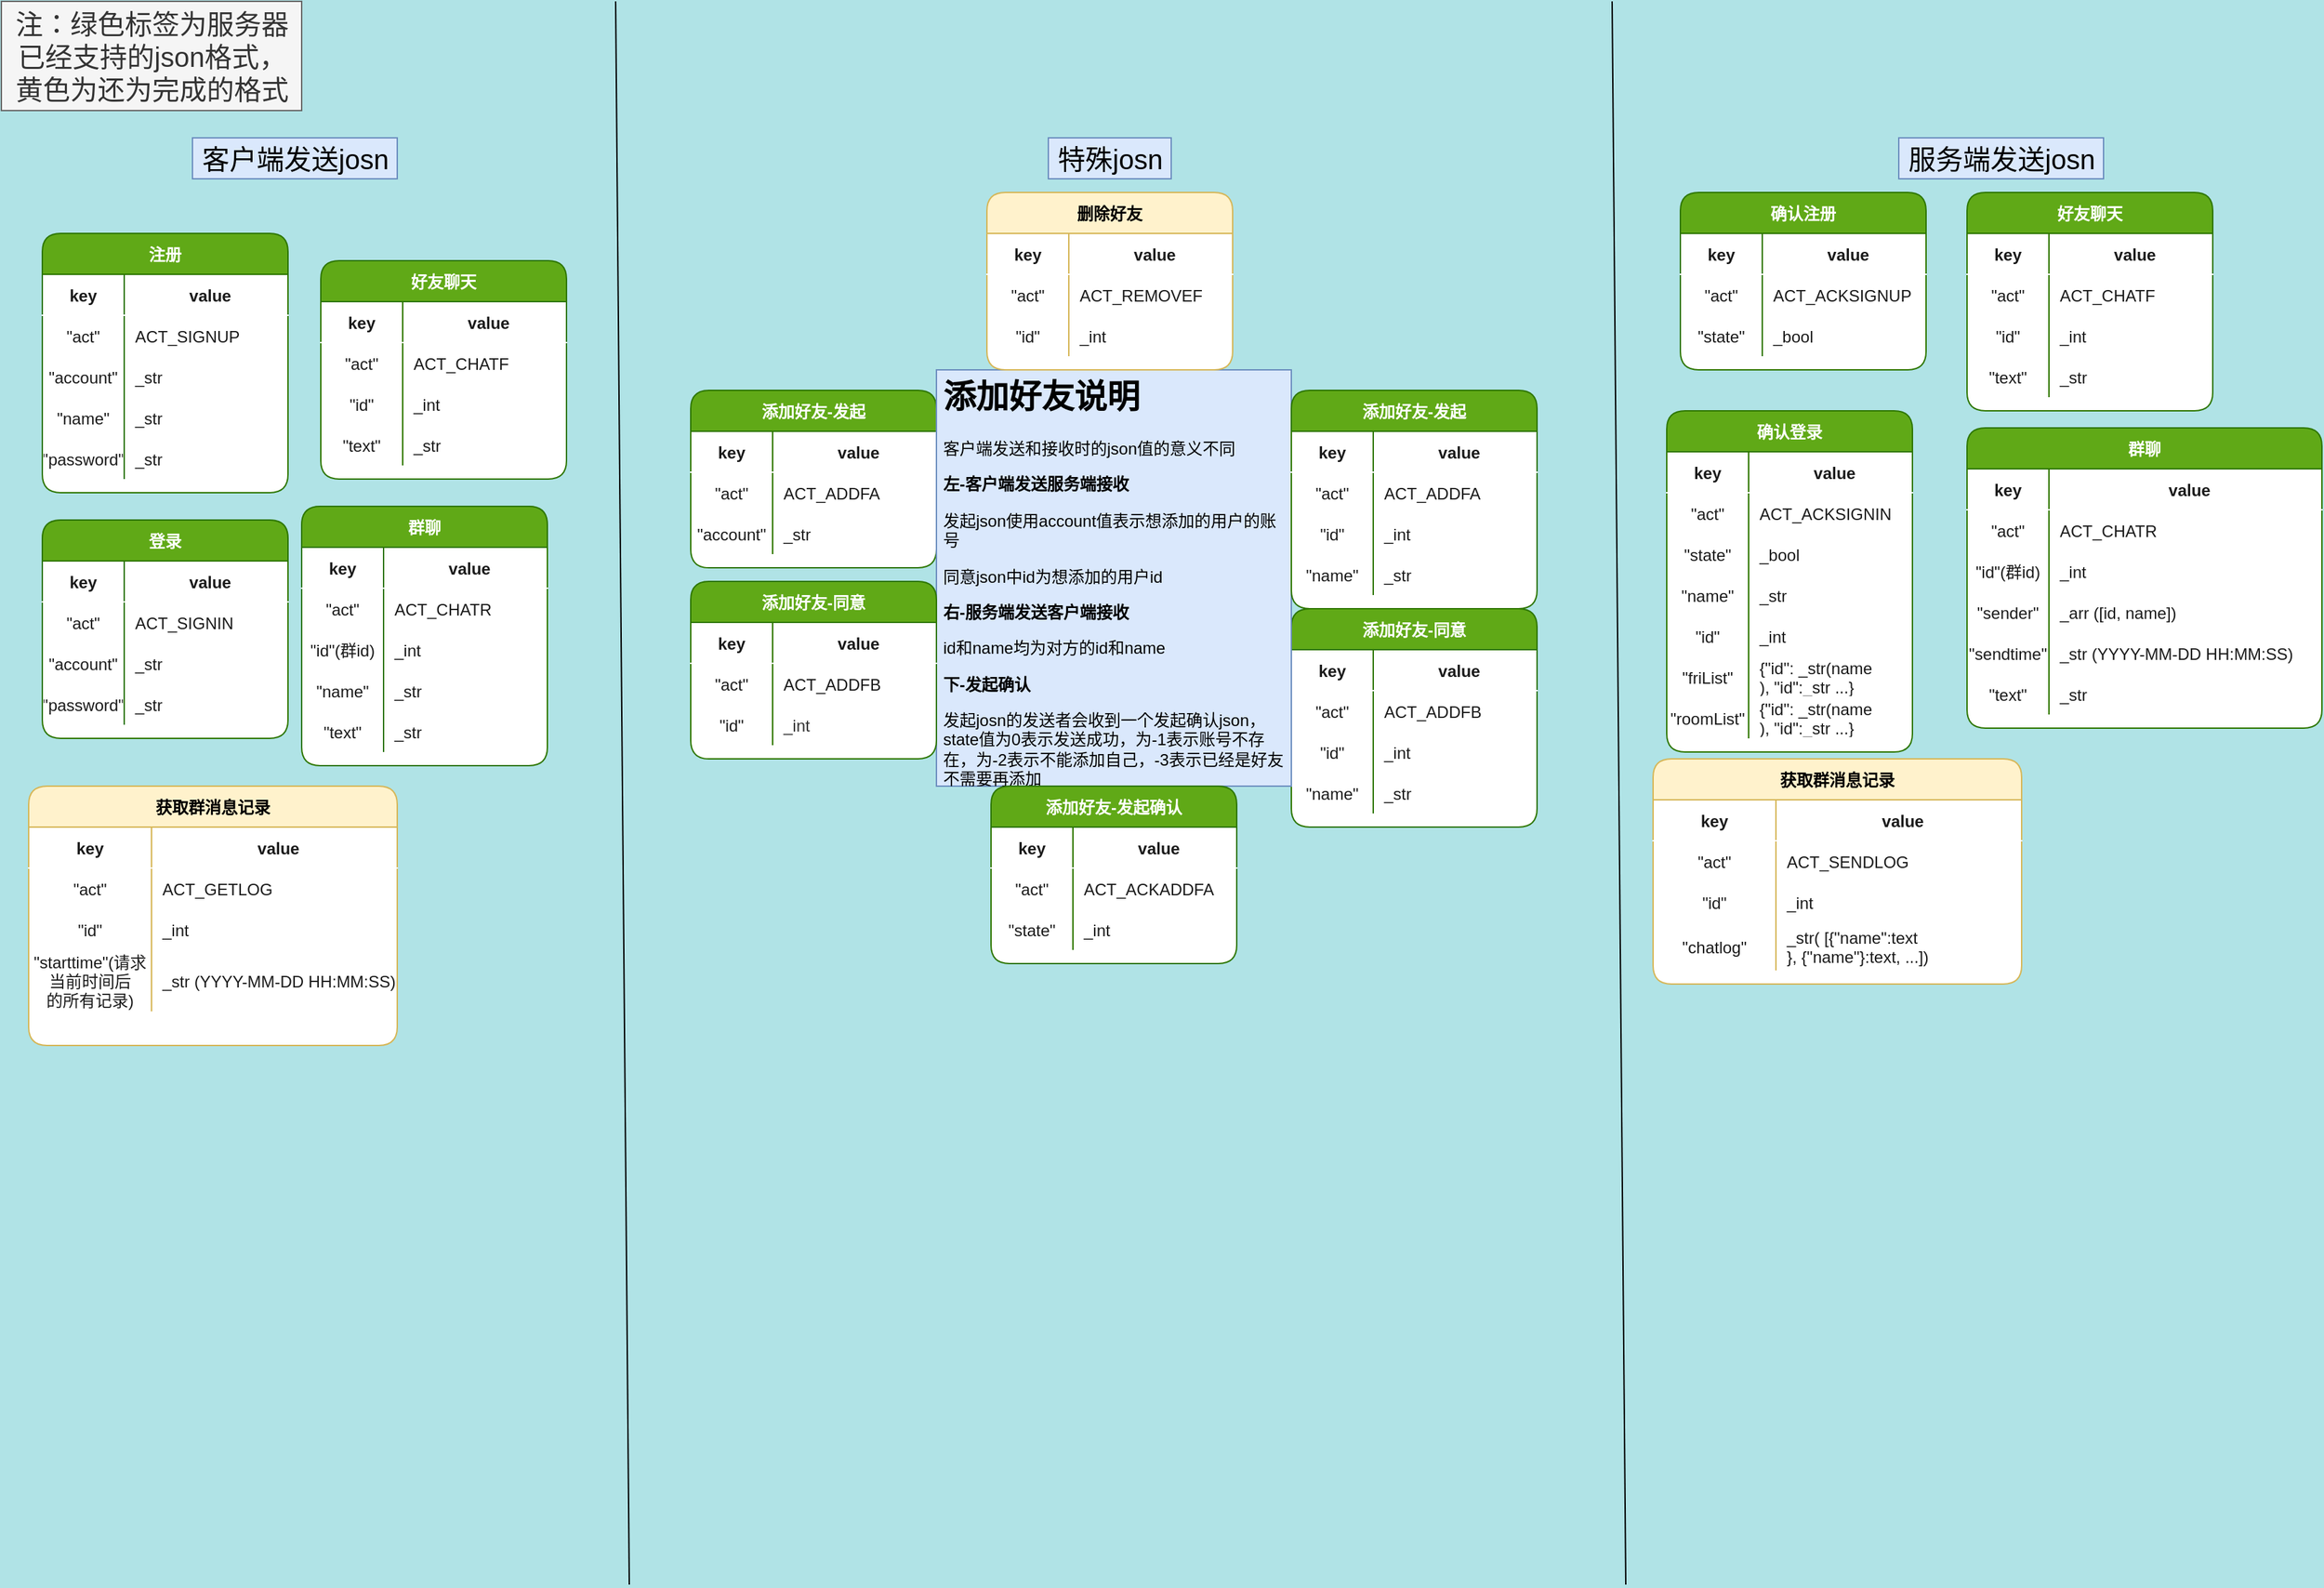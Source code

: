 <mxfile version="17.4.5" type="device"><diagram id="UB6spBwPqPlAXgm_KK_Y" name="Page-1"><mxGraphModel dx="1422" dy="838" grid="1" gridSize="10" guides="1" tooltips="1" connect="1" arrows="1" fold="1" page="1" pageScale="1" pageWidth="827" pageHeight="1169" background="#B0E3E6" math="0" shadow="0"><root><mxCell id="0"/><mxCell id="1" parent="0"/><mxCell id="nh7PhufCYoo01b95kY0E-214" value="注册" style="shape=table;startSize=30;container=1;collapsible=1;childLayout=tableLayout;fixedRows=1;rowLines=0;fontStyle=1;align=center;resizeLast=1;rounded=1;shadow=0;fillColor=#60a917;strokeColor=#2D7600;fontColor=#ffffff;flipH=1;flipV=0;swimlaneFillColor=default;" parent="1" vertex="1"><mxGeometry x="30" y="170" width="180" height="190" as="geometry"/></mxCell><mxCell id="nh7PhufCYoo01b95kY0E-215" value="" style="shape=tableRow;horizontal=0;startSize=0;swimlaneHead=0;swimlaneBody=0;fillColor=none;collapsible=0;dropTarget=0;points=[[0,0.5],[1,0.5]];portConstraint=eastwest;top=0;left=0;right=0;bottom=1;rounded=1;shadow=0;fontColor=#1A1A1A;strokeColor=#FFFFFF;" parent="nh7PhufCYoo01b95kY0E-214" vertex="1"><mxGeometry y="30" width="180" height="30" as="geometry"/></mxCell><mxCell id="nh7PhufCYoo01b95kY0E-216" value="key" style="shape=partialRectangle;connectable=0;fillColor=none;top=0;left=0;bottom=0;right=0;fontStyle=1;overflow=hidden;rounded=1;shadow=0;fontColor=#1A1A1A;strokeColor=#FFFFFF;" parent="nh7PhufCYoo01b95kY0E-215" vertex="1"><mxGeometry width="60" height="30" as="geometry"><mxRectangle width="60" height="30" as="alternateBounds"/></mxGeometry></mxCell><mxCell id="nh7PhufCYoo01b95kY0E-217" value="value" style="shape=partialRectangle;connectable=0;fillColor=none;top=0;left=0;bottom=0;right=0;align=center;spacingLeft=6;fontStyle=1;overflow=hidden;rounded=1;shadow=0;fontColor=#1A1A1A;strokeColor=#66FF66;verticalAlign=middle;" parent="nh7PhufCYoo01b95kY0E-215" vertex="1"><mxGeometry x="60" width="120" height="30" as="geometry"><mxRectangle width="120" height="30" as="alternateBounds"/></mxGeometry></mxCell><mxCell id="nh7PhufCYoo01b95kY0E-218" value="" style="shape=tableRow;horizontal=0;startSize=0;swimlaneHead=0;swimlaneBody=0;fillColor=none;collapsible=0;dropTarget=0;points=[[0,0.5],[1,0.5]];portConstraint=eastwest;top=0;left=0;right=0;bottom=0;rounded=1;shadow=0;fontColor=#1A1A1A;strokeColor=#FFFFFF;" parent="nh7PhufCYoo01b95kY0E-214" vertex="1"><mxGeometry y="60" width="180" height="30" as="geometry"/></mxCell><mxCell id="nh7PhufCYoo01b95kY0E-219" value="&quot;act&quot;" style="shape=partialRectangle;connectable=0;fillColor=none;top=0;left=0;bottom=0;right=0;editable=1;overflow=hidden;rounded=1;shadow=0;fontColor=#1A1A1A;strokeColor=#FFFFFF;" parent="nh7PhufCYoo01b95kY0E-218" vertex="1"><mxGeometry width="60" height="30" as="geometry"><mxRectangle width="60" height="30" as="alternateBounds"/></mxGeometry></mxCell><mxCell id="nh7PhufCYoo01b95kY0E-220" value="ACT_SIGNUP" style="shape=partialRectangle;connectable=0;fillColor=none;top=0;left=0;bottom=0;right=0;align=left;spacingLeft=6;overflow=hidden;rounded=1;shadow=0;fontColor=#1A1A1A;strokeColor=#FFFFFF;" parent="nh7PhufCYoo01b95kY0E-218" vertex="1"><mxGeometry x="60" width="120" height="30" as="geometry"><mxRectangle width="120" height="30" as="alternateBounds"/></mxGeometry></mxCell><mxCell id="nh7PhufCYoo01b95kY0E-221" value="" style="shape=tableRow;horizontal=0;startSize=0;swimlaneHead=0;swimlaneBody=0;fillColor=none;collapsible=0;dropTarget=0;points=[[0,0.5],[1,0.5]];portConstraint=eastwest;top=0;left=0;right=0;bottom=0;rounded=1;shadow=0;fontColor=#1A1A1A;strokeColor=#FFFFFF;" parent="nh7PhufCYoo01b95kY0E-214" vertex="1"><mxGeometry y="90" width="180" height="30" as="geometry"/></mxCell><mxCell id="nh7PhufCYoo01b95kY0E-222" value="&quot;account&quot;" style="shape=partialRectangle;connectable=0;fillColor=none;top=0;left=0;bottom=0;right=0;editable=1;overflow=hidden;rounded=1;shadow=0;fontColor=#1A1A1A;strokeColor=#FFFFFF;" parent="nh7PhufCYoo01b95kY0E-221" vertex="1"><mxGeometry width="60" height="30" as="geometry"><mxRectangle width="60" height="30" as="alternateBounds"/></mxGeometry></mxCell><mxCell id="nh7PhufCYoo01b95kY0E-223" value="_str" style="shape=partialRectangle;connectable=0;fillColor=none;top=0;left=0;bottom=0;right=0;align=left;spacingLeft=6;overflow=hidden;rounded=1;shadow=0;fontColor=#1A1A1A;strokeColor=#FFFFFF;" parent="nh7PhufCYoo01b95kY0E-221" vertex="1"><mxGeometry x="60" width="120" height="30" as="geometry"><mxRectangle width="120" height="30" as="alternateBounds"/></mxGeometry></mxCell><mxCell id="nh7PhufCYoo01b95kY0E-224" value="" style="shape=tableRow;horizontal=0;startSize=0;swimlaneHead=0;swimlaneBody=0;fillColor=none;collapsible=0;dropTarget=0;points=[[0,0.5],[1,0.5]];portConstraint=eastwest;top=0;left=0;right=0;bottom=0;rounded=1;shadow=0;fontColor=#1A1A1A;strokeColor=#FFFFFF;" parent="nh7PhufCYoo01b95kY0E-214" vertex="1"><mxGeometry y="120" width="180" height="30" as="geometry"/></mxCell><mxCell id="nh7PhufCYoo01b95kY0E-225" value="&quot;name&quot;" style="shape=partialRectangle;connectable=0;fillColor=none;top=0;left=0;bottom=0;right=0;editable=1;overflow=hidden;rounded=1;shadow=0;fontColor=#1A1A1A;strokeColor=#FFFFFF;" parent="nh7PhufCYoo01b95kY0E-224" vertex="1"><mxGeometry width="60" height="30" as="geometry"><mxRectangle width="60" height="30" as="alternateBounds"/></mxGeometry></mxCell><mxCell id="nh7PhufCYoo01b95kY0E-226" value="_str" style="shape=partialRectangle;connectable=0;fillColor=none;top=0;left=0;bottom=0;right=0;align=left;spacingLeft=6;overflow=hidden;rounded=1;shadow=0;fontColor=#1A1A1A;strokeColor=#FFFFFF;" parent="nh7PhufCYoo01b95kY0E-224" vertex="1"><mxGeometry x="60" width="120" height="30" as="geometry"><mxRectangle width="120" height="30" as="alternateBounds"/></mxGeometry></mxCell><mxCell id="nh7PhufCYoo01b95kY0E-227" style="shape=tableRow;horizontal=0;startSize=0;swimlaneHead=0;swimlaneBody=0;fillColor=none;collapsible=0;dropTarget=0;points=[[0,0.5],[1,0.5]];portConstraint=eastwest;top=0;left=0;right=0;bottom=0;rounded=1;shadow=0;fontColor=#1A1A1A;strokeColor=#FFFFFF;" parent="nh7PhufCYoo01b95kY0E-214" vertex="1"><mxGeometry y="150" width="180" height="30" as="geometry"/></mxCell><mxCell id="nh7PhufCYoo01b95kY0E-228" value="&quot;password&quot;" style="shape=partialRectangle;connectable=0;fillColor=none;top=0;left=0;bottom=0;right=0;editable=1;overflow=hidden;rounded=1;shadow=0;fontColor=#1A1A1A;strokeColor=#FFFFFF;" parent="nh7PhufCYoo01b95kY0E-227" vertex="1"><mxGeometry width="60" height="30" as="geometry"><mxRectangle width="60" height="30" as="alternateBounds"/></mxGeometry></mxCell><mxCell id="nh7PhufCYoo01b95kY0E-229" value="_str" style="shape=partialRectangle;connectable=0;fillColor=none;top=0;left=0;bottom=0;right=0;align=left;spacingLeft=6;overflow=hidden;rounded=1;shadow=0;fontColor=#1A1A1A;strokeColor=#FFFFFF;" parent="nh7PhufCYoo01b95kY0E-227" vertex="1"><mxGeometry x="60" width="120" height="30" as="geometry"><mxRectangle width="120" height="30" as="alternateBounds"/></mxGeometry></mxCell><mxCell id="nh7PhufCYoo01b95kY0E-236" value="登录" style="shape=table;startSize=30;container=1;collapsible=1;childLayout=tableLayout;fixedRows=1;rowLines=0;fontStyle=1;align=center;resizeLast=1;rounded=1;shadow=0;fillColor=#60a917;strokeColor=#2D7600;fontColor=#ffffff;flipH=1;flipV=0;swimlaneFillColor=default;" parent="1" vertex="1"><mxGeometry x="30" y="380" width="180" height="160" as="geometry"/></mxCell><mxCell id="nh7PhufCYoo01b95kY0E-237" value="" style="shape=tableRow;horizontal=0;startSize=0;swimlaneHead=0;swimlaneBody=0;fillColor=none;collapsible=0;dropTarget=0;points=[[0,0.5],[1,0.5]];portConstraint=eastwest;top=0;left=0;right=0;bottom=1;rounded=1;shadow=0;fontColor=#1A1A1A;strokeColor=#FFFFFF;" parent="nh7PhufCYoo01b95kY0E-236" vertex="1"><mxGeometry y="30" width="180" height="30" as="geometry"/></mxCell><mxCell id="nh7PhufCYoo01b95kY0E-238" value="key" style="shape=partialRectangle;connectable=0;fillColor=none;top=0;left=0;bottom=0;right=0;fontStyle=1;overflow=hidden;rounded=1;shadow=0;fontColor=#1A1A1A;strokeColor=#FFFFFF;" parent="nh7PhufCYoo01b95kY0E-237" vertex="1"><mxGeometry width="60" height="30" as="geometry"><mxRectangle width="60" height="30" as="alternateBounds"/></mxGeometry></mxCell><mxCell id="nh7PhufCYoo01b95kY0E-239" value="value" style="shape=partialRectangle;connectable=0;fillColor=none;top=0;left=0;bottom=0;right=0;align=center;spacingLeft=6;fontStyle=1;overflow=hidden;rounded=1;shadow=0;fontColor=#1A1A1A;strokeColor=#66FF66;verticalAlign=middle;" parent="nh7PhufCYoo01b95kY0E-237" vertex="1"><mxGeometry x="60" width="120" height="30" as="geometry"><mxRectangle width="120" height="30" as="alternateBounds"/></mxGeometry></mxCell><mxCell id="nh7PhufCYoo01b95kY0E-240" value="" style="shape=tableRow;horizontal=0;startSize=0;swimlaneHead=0;swimlaneBody=0;fillColor=none;collapsible=0;dropTarget=0;points=[[0,0.5],[1,0.5]];portConstraint=eastwest;top=0;left=0;right=0;bottom=0;rounded=1;shadow=0;fontColor=#1A1A1A;strokeColor=#FFFFFF;" parent="nh7PhufCYoo01b95kY0E-236" vertex="1"><mxGeometry y="60" width="180" height="30" as="geometry"/></mxCell><mxCell id="nh7PhufCYoo01b95kY0E-241" value="&quot;act&quot;" style="shape=partialRectangle;connectable=0;fillColor=none;top=0;left=0;bottom=0;right=0;editable=1;overflow=hidden;rounded=1;shadow=0;fontColor=#1A1A1A;strokeColor=#FFFFFF;" parent="nh7PhufCYoo01b95kY0E-240" vertex="1"><mxGeometry width="60" height="30" as="geometry"><mxRectangle width="60" height="30" as="alternateBounds"/></mxGeometry></mxCell><mxCell id="nh7PhufCYoo01b95kY0E-242" value="ACT_SIGNIN" style="shape=partialRectangle;connectable=0;fillColor=none;top=0;left=0;bottom=0;right=0;align=left;spacingLeft=6;overflow=hidden;rounded=1;shadow=0;fontColor=#1A1A1A;strokeColor=#FFFFFF;" parent="nh7PhufCYoo01b95kY0E-240" vertex="1"><mxGeometry x="60" width="120" height="30" as="geometry"><mxRectangle width="120" height="30" as="alternateBounds"/></mxGeometry></mxCell><mxCell id="nh7PhufCYoo01b95kY0E-243" value="" style="shape=tableRow;horizontal=0;startSize=0;swimlaneHead=0;swimlaneBody=0;fillColor=none;collapsible=0;dropTarget=0;points=[[0,0.5],[1,0.5]];portConstraint=eastwest;top=0;left=0;right=0;bottom=0;rounded=1;shadow=0;fontColor=#1A1A1A;strokeColor=#FFFFFF;" parent="nh7PhufCYoo01b95kY0E-236" vertex="1"><mxGeometry y="90" width="180" height="30" as="geometry"/></mxCell><mxCell id="nh7PhufCYoo01b95kY0E-244" value="&quot;account&quot;" style="shape=partialRectangle;connectable=0;fillColor=none;top=0;left=0;bottom=0;right=0;editable=1;overflow=hidden;rounded=1;shadow=0;fontColor=#1A1A1A;strokeColor=#FFFFFF;" parent="nh7PhufCYoo01b95kY0E-243" vertex="1"><mxGeometry width="60" height="30" as="geometry"><mxRectangle width="60" height="30" as="alternateBounds"/></mxGeometry></mxCell><mxCell id="nh7PhufCYoo01b95kY0E-245" value="_str" style="shape=partialRectangle;connectable=0;fillColor=none;top=0;left=0;bottom=0;right=0;align=left;spacingLeft=6;overflow=hidden;rounded=1;shadow=0;fontColor=#1A1A1A;strokeColor=#FFFFFF;" parent="nh7PhufCYoo01b95kY0E-243" vertex="1"><mxGeometry x="60" width="120" height="30" as="geometry"><mxRectangle width="120" height="30" as="alternateBounds"/></mxGeometry></mxCell><mxCell id="nh7PhufCYoo01b95kY0E-249" style="shape=tableRow;horizontal=0;startSize=0;swimlaneHead=0;swimlaneBody=0;fillColor=none;collapsible=0;dropTarget=0;points=[[0,0.5],[1,0.5]];portConstraint=eastwest;top=0;left=0;right=0;bottom=0;rounded=1;shadow=0;fontColor=#1A1A1A;strokeColor=#FFFFFF;" parent="nh7PhufCYoo01b95kY0E-236" vertex="1"><mxGeometry y="120" width="180" height="30" as="geometry"/></mxCell><mxCell id="nh7PhufCYoo01b95kY0E-250" value="&quot;password&quot;" style="shape=partialRectangle;connectable=0;fillColor=none;top=0;left=0;bottom=0;right=0;editable=1;overflow=hidden;rounded=1;shadow=0;fontColor=#1A1A1A;strokeColor=#FFFFFF;" parent="nh7PhufCYoo01b95kY0E-249" vertex="1"><mxGeometry width="60" height="30" as="geometry"><mxRectangle width="60" height="30" as="alternateBounds"/></mxGeometry></mxCell><mxCell id="nh7PhufCYoo01b95kY0E-251" value="_str" style="shape=partialRectangle;connectable=0;fillColor=none;top=0;left=0;bottom=0;right=0;align=left;spacingLeft=6;overflow=hidden;rounded=1;shadow=0;fontColor=#1A1A1A;strokeColor=#FFFFFF;" parent="nh7PhufCYoo01b95kY0E-249" vertex="1"><mxGeometry x="60" width="120" height="30" as="geometry"><mxRectangle width="120" height="30" as="alternateBounds"/></mxGeometry></mxCell><mxCell id="nh7PhufCYoo01b95kY0E-252" value="好友聊天" style="shape=table;startSize=30;container=1;collapsible=1;childLayout=tableLayout;fixedRows=1;rowLines=0;fontStyle=1;align=center;resizeLast=1;rounded=1;shadow=0;fillColor=#60a917;strokeColor=#2D7600;fontColor=#ffffff;flipH=1;flipV=0;swimlaneFillColor=default;" parent="1" vertex="1"><mxGeometry x="234" y="190" width="180" height="160" as="geometry"/></mxCell><mxCell id="nh7PhufCYoo01b95kY0E-253" value="" style="shape=tableRow;horizontal=0;startSize=0;swimlaneHead=0;swimlaneBody=0;fillColor=none;collapsible=0;dropTarget=0;points=[[0,0.5],[1,0.5]];portConstraint=eastwest;top=0;left=0;right=0;bottom=1;rounded=1;shadow=0;fontColor=#1A1A1A;strokeColor=#FFFFFF;" parent="nh7PhufCYoo01b95kY0E-252" vertex="1"><mxGeometry y="30" width="180" height="30" as="geometry"/></mxCell><mxCell id="nh7PhufCYoo01b95kY0E-254" value="key" style="shape=partialRectangle;connectable=0;fillColor=none;top=0;left=0;bottom=0;right=0;fontStyle=1;overflow=hidden;rounded=1;shadow=0;fontColor=#1A1A1A;strokeColor=#FFFFFF;" parent="nh7PhufCYoo01b95kY0E-253" vertex="1"><mxGeometry width="60" height="30" as="geometry"><mxRectangle width="60" height="30" as="alternateBounds"/></mxGeometry></mxCell><mxCell id="nh7PhufCYoo01b95kY0E-255" value="value" style="shape=partialRectangle;connectable=0;fillColor=none;top=0;left=0;bottom=0;right=0;align=center;spacingLeft=6;fontStyle=1;overflow=hidden;rounded=1;shadow=0;fontColor=#1A1A1A;strokeColor=#66FF66;verticalAlign=middle;" parent="nh7PhufCYoo01b95kY0E-253" vertex="1"><mxGeometry x="60" width="120" height="30" as="geometry"><mxRectangle width="120" height="30" as="alternateBounds"/></mxGeometry></mxCell><mxCell id="nh7PhufCYoo01b95kY0E-256" value="" style="shape=tableRow;horizontal=0;startSize=0;swimlaneHead=0;swimlaneBody=0;fillColor=none;collapsible=0;dropTarget=0;points=[[0,0.5],[1,0.5]];portConstraint=eastwest;top=0;left=0;right=0;bottom=0;rounded=1;shadow=0;fontColor=#1A1A1A;strokeColor=#FFFFFF;" parent="nh7PhufCYoo01b95kY0E-252" vertex="1"><mxGeometry y="60" width="180" height="30" as="geometry"/></mxCell><mxCell id="nh7PhufCYoo01b95kY0E-257" value="&quot;act&quot;" style="shape=partialRectangle;connectable=0;fillColor=none;top=0;left=0;bottom=0;right=0;editable=1;overflow=hidden;rounded=1;shadow=0;fontColor=#1A1A1A;strokeColor=#FFFFFF;" parent="nh7PhufCYoo01b95kY0E-256" vertex="1"><mxGeometry width="60" height="30" as="geometry"><mxRectangle width="60" height="30" as="alternateBounds"/></mxGeometry></mxCell><mxCell id="nh7PhufCYoo01b95kY0E-258" value="ACT_CHATF" style="shape=partialRectangle;connectable=0;fillColor=none;top=0;left=0;bottom=0;right=0;align=left;spacingLeft=6;overflow=hidden;rounded=1;shadow=0;fontColor=#1A1A1A;strokeColor=#FFFFFF;" parent="nh7PhufCYoo01b95kY0E-256" vertex="1"><mxGeometry x="60" width="120" height="30" as="geometry"><mxRectangle width="120" height="30" as="alternateBounds"/></mxGeometry></mxCell><mxCell id="nh7PhufCYoo01b95kY0E-259" value="" style="shape=tableRow;horizontal=0;startSize=0;swimlaneHead=0;swimlaneBody=0;fillColor=none;collapsible=0;dropTarget=0;points=[[0,0.5],[1,0.5]];portConstraint=eastwest;top=0;left=0;right=0;bottom=0;rounded=1;shadow=0;fontColor=#1A1A1A;strokeColor=#FFFFFF;" parent="nh7PhufCYoo01b95kY0E-252" vertex="1"><mxGeometry y="90" width="180" height="30" as="geometry"/></mxCell><mxCell id="nh7PhufCYoo01b95kY0E-260" value="&quot;id&quot;" style="shape=partialRectangle;connectable=0;fillColor=none;top=0;left=0;bottom=0;right=0;editable=1;overflow=hidden;rounded=1;shadow=0;fontColor=#1A1A1A;strokeColor=#FFFFFF;" parent="nh7PhufCYoo01b95kY0E-259" vertex="1"><mxGeometry width="60" height="30" as="geometry"><mxRectangle width="60" height="30" as="alternateBounds"/></mxGeometry></mxCell><mxCell id="nh7PhufCYoo01b95kY0E-261" value="_int" style="shape=partialRectangle;connectable=0;fillColor=none;top=0;left=0;bottom=0;right=0;align=left;spacingLeft=6;overflow=hidden;rounded=1;shadow=0;fontColor=#1A1A1A;strokeColor=#FFFFFF;" parent="nh7PhufCYoo01b95kY0E-259" vertex="1"><mxGeometry x="60" width="120" height="30" as="geometry"><mxRectangle width="120" height="30" as="alternateBounds"/></mxGeometry></mxCell><mxCell id="nh7PhufCYoo01b95kY0E-262" style="shape=tableRow;horizontal=0;startSize=0;swimlaneHead=0;swimlaneBody=0;fillColor=none;collapsible=0;dropTarget=0;points=[[0,0.5],[1,0.5]];portConstraint=eastwest;top=0;left=0;right=0;bottom=0;rounded=1;shadow=0;fontColor=#1A1A1A;strokeColor=#FFFFFF;" parent="nh7PhufCYoo01b95kY0E-252" vertex="1"><mxGeometry y="120" width="180" height="30" as="geometry"/></mxCell><mxCell id="nh7PhufCYoo01b95kY0E-263" value="&quot;text&quot;" style="shape=partialRectangle;connectable=0;fillColor=none;top=0;left=0;bottom=0;right=0;editable=1;overflow=hidden;rounded=1;shadow=0;fontColor=#1A1A1A;strokeColor=#FFFFFF;" parent="nh7PhufCYoo01b95kY0E-262" vertex="1"><mxGeometry width="60" height="30" as="geometry"><mxRectangle width="60" height="30" as="alternateBounds"/></mxGeometry></mxCell><mxCell id="nh7PhufCYoo01b95kY0E-264" value="_str" style="shape=partialRectangle;connectable=0;fillColor=none;top=0;left=0;bottom=0;right=0;align=left;spacingLeft=6;overflow=hidden;rounded=1;shadow=0;fontColor=#1A1A1A;strokeColor=#FFFFFF;" parent="nh7PhufCYoo01b95kY0E-262" vertex="1"><mxGeometry x="60" width="120" height="30" as="geometry"><mxRectangle width="120" height="30" as="alternateBounds"/></mxGeometry></mxCell><mxCell id="nh7PhufCYoo01b95kY0E-265" value="确认注册" style="shape=table;startSize=30;container=1;collapsible=1;childLayout=tableLayout;fixedRows=1;rowLines=0;fontStyle=1;align=center;resizeLast=1;rounded=1;shadow=0;fillColor=#60a917;strokeColor=#2D7600;fontColor=#ffffff;flipH=1;flipV=0;swimlaneFillColor=default;" parent="1" vertex="1"><mxGeometry x="1230" y="140" width="180" height="130" as="geometry"/></mxCell><mxCell id="nh7PhufCYoo01b95kY0E-266" value="" style="shape=tableRow;horizontal=0;startSize=0;swimlaneHead=0;swimlaneBody=0;fillColor=none;collapsible=0;dropTarget=0;points=[[0,0.5],[1,0.5]];portConstraint=eastwest;top=0;left=0;right=0;bottom=1;rounded=1;shadow=0;fontColor=#1A1A1A;strokeColor=#FFFFFF;" parent="nh7PhufCYoo01b95kY0E-265" vertex="1"><mxGeometry y="30" width="180" height="30" as="geometry"/></mxCell><mxCell id="nh7PhufCYoo01b95kY0E-267" value="key" style="shape=partialRectangle;connectable=0;fillColor=none;top=0;left=0;bottom=0;right=0;fontStyle=1;overflow=hidden;rounded=1;shadow=0;fontColor=#1A1A1A;strokeColor=#FFFFFF;" parent="nh7PhufCYoo01b95kY0E-266" vertex="1"><mxGeometry width="60" height="30" as="geometry"><mxRectangle width="60" height="30" as="alternateBounds"/></mxGeometry></mxCell><mxCell id="nh7PhufCYoo01b95kY0E-268" value="value" style="shape=partialRectangle;connectable=0;fillColor=none;top=0;left=0;bottom=0;right=0;align=center;spacingLeft=6;fontStyle=1;overflow=hidden;rounded=1;shadow=0;fontColor=#1A1A1A;strokeColor=#66FF66;verticalAlign=middle;" parent="nh7PhufCYoo01b95kY0E-266" vertex="1"><mxGeometry x="60" width="120" height="30" as="geometry"><mxRectangle width="120" height="30" as="alternateBounds"/></mxGeometry></mxCell><mxCell id="nh7PhufCYoo01b95kY0E-269" value="" style="shape=tableRow;horizontal=0;startSize=0;swimlaneHead=0;swimlaneBody=0;fillColor=none;collapsible=0;dropTarget=0;points=[[0,0.5],[1,0.5]];portConstraint=eastwest;top=0;left=0;right=0;bottom=0;rounded=1;shadow=0;fontColor=#1A1A1A;strokeColor=#FFFFFF;" parent="nh7PhufCYoo01b95kY0E-265" vertex="1"><mxGeometry y="60" width="180" height="30" as="geometry"/></mxCell><mxCell id="nh7PhufCYoo01b95kY0E-270" value="&quot;act&quot;" style="shape=partialRectangle;connectable=0;fillColor=none;top=0;left=0;bottom=0;right=0;editable=1;overflow=hidden;rounded=1;shadow=0;fontColor=#1A1A1A;strokeColor=#FFFFFF;" parent="nh7PhufCYoo01b95kY0E-269" vertex="1"><mxGeometry width="60" height="30" as="geometry"><mxRectangle width="60" height="30" as="alternateBounds"/></mxGeometry></mxCell><mxCell id="nh7PhufCYoo01b95kY0E-271" value="ACT_ACKSIGNUP" style="shape=partialRectangle;connectable=0;fillColor=none;top=0;left=0;bottom=0;right=0;align=left;spacingLeft=6;overflow=hidden;rounded=1;shadow=0;fontColor=#1A1A1A;strokeColor=#FFFFFF;" parent="nh7PhufCYoo01b95kY0E-269" vertex="1"><mxGeometry x="60" width="120" height="30" as="geometry"><mxRectangle width="120" height="30" as="alternateBounds"/></mxGeometry></mxCell><mxCell id="nh7PhufCYoo01b95kY0E-272" value="" style="shape=tableRow;horizontal=0;startSize=0;swimlaneHead=0;swimlaneBody=0;fillColor=none;collapsible=0;dropTarget=0;points=[[0,0.5],[1,0.5]];portConstraint=eastwest;top=0;left=0;right=0;bottom=0;rounded=1;shadow=0;fontColor=#1A1A1A;strokeColor=#FFFFFF;" parent="nh7PhufCYoo01b95kY0E-265" vertex="1"><mxGeometry y="90" width="180" height="30" as="geometry"/></mxCell><mxCell id="nh7PhufCYoo01b95kY0E-273" value="&quot;state&quot;" style="shape=partialRectangle;connectable=0;fillColor=none;top=0;left=0;bottom=0;right=0;editable=1;overflow=hidden;rounded=1;shadow=0;fontColor=#1A1A1A;strokeColor=#FFFFFF;" parent="nh7PhufCYoo01b95kY0E-272" vertex="1"><mxGeometry width="60" height="30" as="geometry"><mxRectangle width="60" height="30" as="alternateBounds"/></mxGeometry></mxCell><mxCell id="nh7PhufCYoo01b95kY0E-274" value="_bool" style="shape=partialRectangle;connectable=0;fillColor=none;top=0;left=0;bottom=0;right=0;align=left;spacingLeft=6;overflow=hidden;rounded=1;shadow=0;fontColor=#1A1A1A;strokeColor=#FFFFFF;" parent="nh7PhufCYoo01b95kY0E-272" vertex="1"><mxGeometry x="60" width="120" height="30" as="geometry"><mxRectangle width="120" height="30" as="alternateBounds"/></mxGeometry></mxCell><mxCell id="nh7PhufCYoo01b95kY0E-281" value="客户端发送josn" style="text;html=1;align=center;verticalAlign=middle;resizable=0;points=[];autosize=1;flipH=1;flipV=0;fillColor=#dae8fc;strokeColor=#6c8ebf;fontSize=20;" parent="1" vertex="1"><mxGeometry x="140" y="100" width="150" height="30" as="geometry"/></mxCell><mxCell id="nh7PhufCYoo01b95kY0E-283" value="确认登录" style="shape=table;startSize=30;container=1;collapsible=1;childLayout=tableLayout;fixedRows=1;rowLines=0;fontStyle=1;align=center;resizeLast=1;rounded=1;shadow=0;fillColor=#60a917;strokeColor=#2D7600;fontColor=#ffffff;flipH=1;flipV=0;swimlaneFillColor=default;" parent="1" vertex="1"><mxGeometry x="1220" y="300" width="180" height="250" as="geometry"/></mxCell><mxCell id="nh7PhufCYoo01b95kY0E-284" value="" style="shape=tableRow;horizontal=0;startSize=0;swimlaneHead=0;swimlaneBody=0;fillColor=none;collapsible=0;dropTarget=0;points=[[0,0.5],[1,0.5]];portConstraint=eastwest;top=0;left=0;right=0;bottom=1;rounded=1;shadow=0;fontColor=#1A1A1A;strokeColor=#FFFFFF;" parent="nh7PhufCYoo01b95kY0E-283" vertex="1"><mxGeometry y="30" width="180" height="30" as="geometry"/></mxCell><mxCell id="nh7PhufCYoo01b95kY0E-285" value="key" style="shape=partialRectangle;connectable=0;fillColor=none;top=0;left=0;bottom=0;right=0;fontStyle=1;overflow=hidden;rounded=1;shadow=0;fontColor=#1A1A1A;strokeColor=#FFFFFF;" parent="nh7PhufCYoo01b95kY0E-284" vertex="1"><mxGeometry width="60" height="30" as="geometry"><mxRectangle width="60" height="30" as="alternateBounds"/></mxGeometry></mxCell><mxCell id="nh7PhufCYoo01b95kY0E-286" value="value" style="shape=partialRectangle;connectable=0;fillColor=none;top=0;left=0;bottom=0;right=0;align=center;spacingLeft=6;fontStyle=1;overflow=hidden;rounded=1;shadow=0;fontColor=#1A1A1A;strokeColor=#66FF66;verticalAlign=middle;" parent="nh7PhufCYoo01b95kY0E-284" vertex="1"><mxGeometry x="60" width="120" height="30" as="geometry"><mxRectangle width="120" height="30" as="alternateBounds"/></mxGeometry></mxCell><mxCell id="nh7PhufCYoo01b95kY0E-287" value="" style="shape=tableRow;horizontal=0;startSize=0;swimlaneHead=0;swimlaneBody=0;fillColor=none;collapsible=0;dropTarget=0;points=[[0,0.5],[1,0.5]];portConstraint=eastwest;top=0;left=0;right=0;bottom=0;rounded=1;shadow=0;fontColor=#1A1A1A;strokeColor=#FFFFFF;" parent="nh7PhufCYoo01b95kY0E-283" vertex="1"><mxGeometry y="60" width="180" height="30" as="geometry"/></mxCell><mxCell id="nh7PhufCYoo01b95kY0E-288" value="&quot;act&quot;" style="shape=partialRectangle;connectable=0;fillColor=none;top=0;left=0;bottom=0;right=0;editable=1;overflow=hidden;rounded=1;shadow=0;fontColor=#1A1A1A;strokeColor=#FFFFFF;" parent="nh7PhufCYoo01b95kY0E-287" vertex="1"><mxGeometry width="60" height="30" as="geometry"><mxRectangle width="60" height="30" as="alternateBounds"/></mxGeometry></mxCell><mxCell id="nh7PhufCYoo01b95kY0E-289" value="ACT_ACKSIGNIN" style="shape=partialRectangle;connectable=0;fillColor=none;top=0;left=0;bottom=0;right=0;align=left;spacingLeft=6;overflow=hidden;rounded=1;shadow=0;fontColor=#1A1A1A;strokeColor=#FFFFFF;" parent="nh7PhufCYoo01b95kY0E-287" vertex="1"><mxGeometry x="60" width="120" height="30" as="geometry"><mxRectangle width="120" height="30" as="alternateBounds"/></mxGeometry></mxCell><mxCell id="nh7PhufCYoo01b95kY0E-290" value="" style="shape=tableRow;horizontal=0;startSize=0;swimlaneHead=0;swimlaneBody=0;fillColor=none;collapsible=0;dropTarget=0;points=[[0,0.5],[1,0.5]];portConstraint=eastwest;top=0;left=0;right=0;bottom=0;rounded=1;shadow=0;fontColor=#1A1A1A;strokeColor=#FFFFFF;" parent="nh7PhufCYoo01b95kY0E-283" vertex="1"><mxGeometry y="90" width="180" height="30" as="geometry"/></mxCell><mxCell id="nh7PhufCYoo01b95kY0E-291" value="&quot;state&quot;" style="shape=partialRectangle;connectable=0;fillColor=none;top=0;left=0;bottom=0;right=0;editable=1;overflow=hidden;rounded=1;shadow=0;fontColor=#1A1A1A;strokeColor=#FFFFFF;" parent="nh7PhufCYoo01b95kY0E-290" vertex="1"><mxGeometry width="60" height="30" as="geometry"><mxRectangle width="60" height="30" as="alternateBounds"/></mxGeometry></mxCell><mxCell id="nh7PhufCYoo01b95kY0E-292" value="_bool" style="shape=partialRectangle;connectable=0;fillColor=none;top=0;left=0;bottom=0;right=0;align=left;spacingLeft=6;overflow=hidden;rounded=1;shadow=0;fontColor=#1A1A1A;strokeColor=#FFFFFF;" parent="nh7PhufCYoo01b95kY0E-290" vertex="1"><mxGeometry x="60" width="120" height="30" as="geometry"><mxRectangle width="120" height="30" as="alternateBounds"/></mxGeometry></mxCell><mxCell id="ubl8Uyaus2Phx0Hx52gp-7" style="shape=tableRow;horizontal=0;startSize=0;swimlaneHead=0;swimlaneBody=0;fillColor=none;collapsible=0;dropTarget=0;points=[[0,0.5],[1,0.5]];portConstraint=eastwest;top=0;left=0;right=0;bottom=0;rounded=1;shadow=0;fontColor=#1A1A1A;strokeColor=#FFFFFF;" parent="nh7PhufCYoo01b95kY0E-283" vertex="1"><mxGeometry y="120" width="180" height="30" as="geometry"/></mxCell><mxCell id="ubl8Uyaus2Phx0Hx52gp-8" value="&quot;name&quot;" style="shape=partialRectangle;connectable=0;fillColor=none;top=0;left=0;bottom=0;right=0;editable=1;overflow=hidden;rounded=1;shadow=0;fontColor=#1A1A1A;strokeColor=#FFFFFF;" parent="ubl8Uyaus2Phx0Hx52gp-7" vertex="1"><mxGeometry width="60" height="30" as="geometry"><mxRectangle width="60" height="30" as="alternateBounds"/></mxGeometry></mxCell><mxCell id="ubl8Uyaus2Phx0Hx52gp-9" value="_str" style="shape=partialRectangle;connectable=0;fillColor=none;top=0;left=0;bottom=0;right=0;align=left;spacingLeft=6;overflow=hidden;rounded=1;shadow=0;fontColor=#1A1A1A;strokeColor=#FFFFFF;" parent="ubl8Uyaus2Phx0Hx52gp-7" vertex="1"><mxGeometry x="60" width="120" height="30" as="geometry"><mxRectangle width="120" height="30" as="alternateBounds"/></mxGeometry></mxCell><mxCell id="ubl8Uyaus2Phx0Hx52gp-1" style="shape=tableRow;horizontal=0;startSize=0;swimlaneHead=0;swimlaneBody=0;fillColor=none;collapsible=0;dropTarget=0;points=[[0,0.5],[1,0.5]];portConstraint=eastwest;top=0;left=0;right=0;bottom=0;rounded=1;shadow=0;fontColor=#1A1A1A;strokeColor=#FFFFFF;" parent="nh7PhufCYoo01b95kY0E-283" vertex="1"><mxGeometry y="150" width="180" height="30" as="geometry"/></mxCell><mxCell id="ubl8Uyaus2Phx0Hx52gp-2" value="&quot;id&quot;" style="shape=partialRectangle;connectable=0;fillColor=none;top=0;left=0;bottom=0;right=0;editable=1;overflow=hidden;rounded=1;shadow=0;fontColor=#1A1A1A;strokeColor=#FFFFFF;" parent="ubl8Uyaus2Phx0Hx52gp-1" vertex="1"><mxGeometry width="60" height="30" as="geometry"><mxRectangle width="60" height="30" as="alternateBounds"/></mxGeometry></mxCell><mxCell id="ubl8Uyaus2Phx0Hx52gp-3" value="_int" style="shape=partialRectangle;connectable=0;fillColor=none;top=0;left=0;bottom=0;right=0;align=left;spacingLeft=6;overflow=hidden;rounded=1;shadow=0;fontColor=#1A1A1A;strokeColor=#FFFFFF;" parent="ubl8Uyaus2Phx0Hx52gp-1" vertex="1"><mxGeometry x="60" width="120" height="30" as="geometry"><mxRectangle width="120" height="30" as="alternateBounds"/></mxGeometry></mxCell><mxCell id="ubl8Uyaus2Phx0Hx52gp-4" style="shape=tableRow;horizontal=0;startSize=0;swimlaneHead=0;swimlaneBody=0;fillColor=none;collapsible=0;dropTarget=0;points=[[0,0.5],[1,0.5]];portConstraint=eastwest;top=0;left=0;right=0;bottom=0;rounded=1;shadow=0;fontColor=#1A1A1A;strokeColor=#FFFFFF;" parent="nh7PhufCYoo01b95kY0E-283" vertex="1"><mxGeometry y="180" width="180" height="30" as="geometry"/></mxCell><mxCell id="ubl8Uyaus2Phx0Hx52gp-5" value="&quot;friList&quot;" style="shape=partialRectangle;connectable=0;fillColor=none;top=0;left=0;bottom=0;right=0;editable=1;overflow=hidden;rounded=1;shadow=0;fontColor=#1A1A1A;strokeColor=#FFFFFF;" parent="ubl8Uyaus2Phx0Hx52gp-4" vertex="1"><mxGeometry width="60" height="30" as="geometry"><mxRectangle width="60" height="30" as="alternateBounds"/></mxGeometry></mxCell><mxCell id="ubl8Uyaus2Phx0Hx52gp-6" value="{&quot;id&quot;: _str(name&#10;), &quot;id&quot;:_str ...}" style="shape=partialRectangle;connectable=0;fillColor=none;top=0;left=0;bottom=0;right=0;align=left;spacingLeft=6;overflow=hidden;rounded=1;shadow=0;fontColor=#1A1A1A;strokeColor=#FFFFFF;" parent="ubl8Uyaus2Phx0Hx52gp-4" vertex="1"><mxGeometry x="60" width="120" height="30" as="geometry"><mxRectangle width="120" height="30" as="alternateBounds"/></mxGeometry></mxCell><mxCell id="0J1mdh96vyYtzJTIO-UP-1" style="shape=tableRow;horizontal=0;startSize=0;swimlaneHead=0;swimlaneBody=0;fillColor=none;collapsible=0;dropTarget=0;points=[[0,0.5],[1,0.5]];portConstraint=eastwest;top=0;left=0;right=0;bottom=0;rounded=1;shadow=0;fontColor=#1A1A1A;strokeColor=#FFFFFF;" vertex="1" parent="nh7PhufCYoo01b95kY0E-283"><mxGeometry y="210" width="180" height="30" as="geometry"/></mxCell><mxCell id="0J1mdh96vyYtzJTIO-UP-2" value="&quot;roomList&quot;" style="shape=partialRectangle;connectable=0;fillColor=none;top=0;left=0;bottom=0;right=0;editable=1;overflow=hidden;rounded=1;shadow=0;fontColor=#1A1A1A;strokeColor=#FFFFFF;" vertex="1" parent="0J1mdh96vyYtzJTIO-UP-1"><mxGeometry width="60" height="30" as="geometry"><mxRectangle width="60" height="30" as="alternateBounds"/></mxGeometry></mxCell><mxCell id="0J1mdh96vyYtzJTIO-UP-3" value="{&quot;id&quot;: _str(name&#10;), &quot;id&quot;:_str ...}" style="shape=partialRectangle;connectable=0;fillColor=none;top=0;left=0;bottom=0;right=0;align=left;spacingLeft=6;overflow=hidden;rounded=1;shadow=0;fontColor=#1A1A1A;strokeColor=#FFFFFF;" vertex="1" parent="0J1mdh96vyYtzJTIO-UP-1"><mxGeometry x="60" width="120" height="30" as="geometry"><mxRectangle width="120" height="30" as="alternateBounds"/></mxGeometry></mxCell><mxCell id="ErnLMD6ximKCqtCwm617-1" value="好友聊天" style="shape=table;startSize=30;container=1;collapsible=1;childLayout=tableLayout;fixedRows=1;rowLines=0;fontStyle=1;align=center;resizeLast=1;rounded=1;shadow=0;fillColor=#60a917;strokeColor=#2D7600;fontColor=#ffffff;flipH=1;flipV=0;gradientColor=none;swimlaneFillColor=default;" parent="1" vertex="1"><mxGeometry x="1440" y="140" width="180" height="160" as="geometry"/></mxCell><mxCell id="ErnLMD6ximKCqtCwm617-2" value="" style="shape=tableRow;horizontal=0;startSize=0;swimlaneHead=0;swimlaneBody=0;fillColor=none;collapsible=0;dropTarget=0;points=[[0,0.5],[1,0.5]];portConstraint=eastwest;top=0;left=0;right=0;bottom=1;rounded=1;shadow=0;fontColor=#1A1A1A;strokeColor=#FFFFFF;" parent="ErnLMD6ximKCqtCwm617-1" vertex="1"><mxGeometry y="30" width="180" height="30" as="geometry"/></mxCell><mxCell id="ErnLMD6ximKCqtCwm617-3" value="key" style="shape=partialRectangle;connectable=0;fillColor=none;top=0;left=0;bottom=0;right=0;fontStyle=1;overflow=hidden;rounded=1;shadow=0;fontColor=#1A1A1A;strokeColor=#FFFFFF;" parent="ErnLMD6ximKCqtCwm617-2" vertex="1"><mxGeometry width="60" height="30" as="geometry"><mxRectangle width="60" height="30" as="alternateBounds"/></mxGeometry></mxCell><mxCell id="ErnLMD6ximKCqtCwm617-4" value="value" style="shape=partialRectangle;connectable=0;fillColor=none;top=0;left=0;bottom=0;right=0;align=center;spacingLeft=6;fontStyle=1;overflow=hidden;rounded=1;shadow=0;fontColor=#1A1A1A;strokeColor=#66FF66;verticalAlign=middle;" parent="ErnLMD6ximKCqtCwm617-2" vertex="1"><mxGeometry x="60" width="120" height="30" as="geometry"><mxRectangle width="120" height="30" as="alternateBounds"/></mxGeometry></mxCell><mxCell id="ErnLMD6ximKCqtCwm617-5" value="" style="shape=tableRow;horizontal=0;startSize=0;swimlaneHead=0;swimlaneBody=0;fillColor=none;collapsible=0;dropTarget=0;points=[[0,0.5],[1,0.5]];portConstraint=eastwest;top=0;left=0;right=0;bottom=0;rounded=1;shadow=0;fontColor=#1A1A1A;strokeColor=#FFFFFF;" parent="ErnLMD6ximKCqtCwm617-1" vertex="1"><mxGeometry y="60" width="180" height="30" as="geometry"/></mxCell><mxCell id="ErnLMD6ximKCqtCwm617-6" value="&quot;act&quot;" style="shape=partialRectangle;connectable=0;fillColor=none;top=0;left=0;bottom=0;right=0;editable=1;overflow=hidden;rounded=1;shadow=0;fontColor=#1A1A1A;strokeColor=#FFFFFF;" parent="ErnLMD6ximKCqtCwm617-5" vertex="1"><mxGeometry width="60" height="30" as="geometry"><mxRectangle width="60" height="30" as="alternateBounds"/></mxGeometry></mxCell><mxCell id="ErnLMD6ximKCqtCwm617-7" value="ACT_CHATF" style="shape=partialRectangle;connectable=0;fillColor=none;top=0;left=0;bottom=0;right=0;align=left;spacingLeft=6;overflow=hidden;rounded=1;shadow=0;fontColor=#1A1A1A;strokeColor=#FFFFFF;" parent="ErnLMD6ximKCqtCwm617-5" vertex="1"><mxGeometry x="60" width="120" height="30" as="geometry"><mxRectangle width="120" height="30" as="alternateBounds"/></mxGeometry></mxCell><mxCell id="ErnLMD6ximKCqtCwm617-8" value="" style="shape=tableRow;horizontal=0;startSize=0;swimlaneHead=0;swimlaneBody=0;fillColor=none;collapsible=0;dropTarget=0;points=[[0,0.5],[1,0.5]];portConstraint=eastwest;top=0;left=0;right=0;bottom=0;rounded=1;shadow=0;fontColor=#1A1A1A;strokeColor=#FFFFFF;" parent="ErnLMD6ximKCqtCwm617-1" vertex="1"><mxGeometry y="90" width="180" height="30" as="geometry"/></mxCell><mxCell id="ErnLMD6ximKCqtCwm617-9" value="&quot;id&quot;" style="shape=partialRectangle;connectable=0;fillColor=none;top=0;left=0;bottom=0;right=0;editable=1;overflow=hidden;rounded=1;shadow=0;fontColor=#1A1A1A;strokeColor=#FFFFFF;" parent="ErnLMD6ximKCqtCwm617-8" vertex="1"><mxGeometry width="60" height="30" as="geometry"><mxRectangle width="60" height="30" as="alternateBounds"/></mxGeometry></mxCell><mxCell id="ErnLMD6ximKCqtCwm617-10" value="_int" style="shape=partialRectangle;connectable=0;fillColor=none;top=0;left=0;bottom=0;right=0;align=left;spacingLeft=6;overflow=hidden;rounded=1;shadow=0;fontColor=#1A1A1A;strokeColor=#FFFFFF;" parent="ErnLMD6ximKCqtCwm617-8" vertex="1"><mxGeometry x="60" width="120" height="30" as="geometry"><mxRectangle width="120" height="30" as="alternateBounds"/></mxGeometry></mxCell><mxCell id="ErnLMD6ximKCqtCwm617-11" style="shape=tableRow;horizontal=0;startSize=0;swimlaneHead=0;swimlaneBody=0;fillColor=none;collapsible=0;dropTarget=0;points=[[0,0.5],[1,0.5]];portConstraint=eastwest;top=0;left=0;right=0;bottom=0;rounded=1;shadow=0;fontColor=#1A1A1A;strokeColor=#FFFFFF;" parent="ErnLMD6ximKCqtCwm617-1" vertex="1"><mxGeometry y="120" width="180" height="30" as="geometry"/></mxCell><mxCell id="ErnLMD6ximKCqtCwm617-12" value="&quot;text&quot;" style="shape=partialRectangle;connectable=0;fillColor=none;top=0;left=0;bottom=0;right=0;editable=1;overflow=hidden;rounded=1;shadow=0;fontColor=#1A1A1A;strokeColor=#FFFFFF;" parent="ErnLMD6ximKCqtCwm617-11" vertex="1"><mxGeometry width="60" height="30" as="geometry"><mxRectangle width="60" height="30" as="alternateBounds"/></mxGeometry></mxCell><mxCell id="ErnLMD6ximKCqtCwm617-13" value="_str" style="shape=partialRectangle;connectable=0;fillColor=none;top=0;left=0;bottom=0;right=0;align=left;spacingLeft=6;overflow=hidden;rounded=1;shadow=0;fontColor=#1A1A1A;strokeColor=#FFFFFF;" parent="ErnLMD6ximKCqtCwm617-11" vertex="1"><mxGeometry x="60" width="120" height="30" as="geometry"><mxRectangle width="120" height="30" as="alternateBounds"/></mxGeometry></mxCell><mxCell id="fjFQwheLYLSrw2dakcaR-1" value="添加好友-发起" style="shape=table;startSize=30;container=1;collapsible=1;childLayout=tableLayout;fixedRows=1;rowLines=0;fontStyle=1;align=center;resizeLast=1;rounded=1;shadow=0;fillColor=#60a917;strokeColor=#2D7600;fontColor=#ffffff;flipH=1;flipV=0;gradientColor=none;swimlaneFillColor=default;" parent="1" vertex="1"><mxGeometry x="505" y="285" width="180" height="130" as="geometry"/></mxCell><mxCell id="fjFQwheLYLSrw2dakcaR-2" value="" style="shape=tableRow;horizontal=0;startSize=0;swimlaneHead=0;swimlaneBody=0;fillColor=none;collapsible=0;dropTarget=0;points=[[0,0.5],[1,0.5]];portConstraint=eastwest;top=0;left=0;right=0;bottom=1;rounded=1;shadow=0;fontColor=#1A1A1A;strokeColor=#FFFFFF;" parent="fjFQwheLYLSrw2dakcaR-1" vertex="1"><mxGeometry y="30" width="180" height="30" as="geometry"/></mxCell><mxCell id="fjFQwheLYLSrw2dakcaR-3" value="key" style="shape=partialRectangle;connectable=0;fillColor=none;top=0;left=0;bottom=0;right=0;fontStyle=1;overflow=hidden;rounded=1;shadow=0;fontColor=#1A1A1A;strokeColor=#FFFFFF;" parent="fjFQwheLYLSrw2dakcaR-2" vertex="1"><mxGeometry width="60" height="30" as="geometry"><mxRectangle width="60" height="30" as="alternateBounds"/></mxGeometry></mxCell><mxCell id="fjFQwheLYLSrw2dakcaR-4" value="value" style="shape=partialRectangle;connectable=0;fillColor=none;top=0;left=0;bottom=0;right=0;align=center;spacingLeft=6;fontStyle=1;overflow=hidden;rounded=1;shadow=0;fontColor=#1A1A1A;strokeColor=#66FF66;verticalAlign=middle;" parent="fjFQwheLYLSrw2dakcaR-2" vertex="1"><mxGeometry x="60" width="120" height="30" as="geometry"><mxRectangle width="120" height="30" as="alternateBounds"/></mxGeometry></mxCell><mxCell id="fjFQwheLYLSrw2dakcaR-5" value="" style="shape=tableRow;horizontal=0;startSize=0;swimlaneHead=0;swimlaneBody=0;fillColor=none;collapsible=0;dropTarget=0;points=[[0,0.5],[1,0.5]];portConstraint=eastwest;top=0;left=0;right=0;bottom=0;rounded=1;shadow=0;fontColor=#1A1A1A;strokeColor=#FFFFFF;" parent="fjFQwheLYLSrw2dakcaR-1" vertex="1"><mxGeometry y="60" width="180" height="30" as="geometry"/></mxCell><mxCell id="fjFQwheLYLSrw2dakcaR-6" value="&quot;act&quot;" style="shape=partialRectangle;connectable=0;fillColor=none;top=0;left=0;bottom=0;right=0;editable=1;overflow=hidden;rounded=1;shadow=0;fontColor=#1A1A1A;strokeColor=#FFFFFF;" parent="fjFQwheLYLSrw2dakcaR-5" vertex="1"><mxGeometry width="60" height="30" as="geometry"><mxRectangle width="60" height="30" as="alternateBounds"/></mxGeometry></mxCell><mxCell id="fjFQwheLYLSrw2dakcaR-7" value="ACT_ADDFA" style="shape=partialRectangle;connectable=0;fillColor=none;top=0;left=0;bottom=0;right=0;align=left;spacingLeft=6;overflow=hidden;rounded=1;shadow=0;fontColor=#1A1A1A;strokeColor=#FFFFFF;" parent="fjFQwheLYLSrw2dakcaR-5" vertex="1"><mxGeometry x="60" width="120" height="30" as="geometry"><mxRectangle width="120" height="30" as="alternateBounds"/></mxGeometry></mxCell><mxCell id="fjFQwheLYLSrw2dakcaR-8" value="" style="shape=tableRow;horizontal=0;startSize=0;swimlaneHead=0;swimlaneBody=0;fillColor=none;collapsible=0;dropTarget=0;points=[[0,0.5],[1,0.5]];portConstraint=eastwest;top=0;left=0;right=0;bottom=0;rounded=1;shadow=0;fontColor=#1A1A1A;strokeColor=#FFFFFF;" parent="fjFQwheLYLSrw2dakcaR-1" vertex="1"><mxGeometry y="90" width="180" height="30" as="geometry"/></mxCell><mxCell id="fjFQwheLYLSrw2dakcaR-9" value="&quot;account&quot;" style="shape=partialRectangle;connectable=0;fillColor=none;top=0;left=0;bottom=0;right=0;editable=1;overflow=hidden;rounded=1;shadow=0;fontColor=#1A1A1A;strokeColor=#FFFFFF;" parent="fjFQwheLYLSrw2dakcaR-8" vertex="1"><mxGeometry width="60" height="30" as="geometry"><mxRectangle width="60" height="30" as="alternateBounds"/></mxGeometry></mxCell><mxCell id="fjFQwheLYLSrw2dakcaR-10" value="_str" style="shape=partialRectangle;connectable=0;fillColor=none;top=0;left=0;bottom=0;right=0;align=left;spacingLeft=6;overflow=hidden;rounded=1;shadow=0;fontColor=#1A1A1A;strokeColor=#FFFFFF;" parent="fjFQwheLYLSrw2dakcaR-8" vertex="1"><mxGeometry x="60" width="120" height="30" as="geometry"><mxRectangle width="120" height="30" as="alternateBounds"/></mxGeometry></mxCell><mxCell id="fjFQwheLYLSrw2dakcaR-14" value="添加好友-同意" style="shape=table;startSize=30;container=1;collapsible=1;childLayout=tableLayout;fixedRows=1;rowLines=0;fontStyle=1;align=center;resizeLast=1;rounded=1;shadow=0;fillColor=#60a917;strokeColor=#2D7600;fontColor=#ffffff;flipH=1;flipV=0;gradientColor=none;swimlaneFillColor=default;" parent="1" vertex="1"><mxGeometry x="945" y="445" width="180" height="160" as="geometry"/></mxCell><mxCell id="fjFQwheLYLSrw2dakcaR-15" value="" style="shape=tableRow;horizontal=0;startSize=0;swimlaneHead=0;swimlaneBody=0;fillColor=none;collapsible=0;dropTarget=0;points=[[0,0.5],[1,0.5]];portConstraint=eastwest;top=0;left=0;right=0;bottom=1;rounded=1;shadow=0;fontColor=#1A1A1A;strokeColor=#FFFFFF;" parent="fjFQwheLYLSrw2dakcaR-14" vertex="1"><mxGeometry y="30" width="180" height="30" as="geometry"/></mxCell><mxCell id="fjFQwheLYLSrw2dakcaR-16" value="key" style="shape=partialRectangle;connectable=0;fillColor=none;top=0;left=0;bottom=0;right=0;fontStyle=1;overflow=hidden;rounded=1;shadow=0;fontColor=#1A1A1A;strokeColor=#FFFFFF;" parent="fjFQwheLYLSrw2dakcaR-15" vertex="1"><mxGeometry width="60" height="30" as="geometry"><mxRectangle width="60" height="30" as="alternateBounds"/></mxGeometry></mxCell><mxCell id="fjFQwheLYLSrw2dakcaR-17" value="value" style="shape=partialRectangle;connectable=0;fillColor=none;top=0;left=0;bottom=0;right=0;align=center;spacingLeft=6;fontStyle=1;overflow=hidden;rounded=1;shadow=0;fontColor=#1A1A1A;strokeColor=#66FF66;verticalAlign=middle;" parent="fjFQwheLYLSrw2dakcaR-15" vertex="1"><mxGeometry x="60" width="120" height="30" as="geometry"><mxRectangle width="120" height="30" as="alternateBounds"/></mxGeometry></mxCell><mxCell id="fjFQwheLYLSrw2dakcaR-18" value="" style="shape=tableRow;horizontal=0;startSize=0;swimlaneHead=0;swimlaneBody=0;fillColor=none;collapsible=0;dropTarget=0;points=[[0,0.5],[1,0.5]];portConstraint=eastwest;top=0;left=0;right=0;bottom=0;rounded=1;shadow=0;fontColor=#1A1A1A;strokeColor=#FFFFFF;" parent="fjFQwheLYLSrw2dakcaR-14" vertex="1"><mxGeometry y="60" width="180" height="30" as="geometry"/></mxCell><mxCell id="fjFQwheLYLSrw2dakcaR-19" value="&quot;act&quot;" style="shape=partialRectangle;connectable=0;fillColor=none;top=0;left=0;bottom=0;right=0;editable=1;overflow=hidden;rounded=1;shadow=0;fontColor=#1A1A1A;strokeColor=#FFFFFF;" parent="fjFQwheLYLSrw2dakcaR-18" vertex="1"><mxGeometry width="60" height="30" as="geometry"><mxRectangle width="60" height="30" as="alternateBounds"/></mxGeometry></mxCell><mxCell id="fjFQwheLYLSrw2dakcaR-20" value="ACT_ADDFB" style="shape=partialRectangle;connectable=0;fillColor=none;top=0;left=0;bottom=0;right=0;align=left;spacingLeft=6;overflow=hidden;rounded=1;shadow=0;fontColor=#1A1A1A;strokeColor=#FFFFFF;" parent="fjFQwheLYLSrw2dakcaR-18" vertex="1"><mxGeometry x="60" width="120" height="30" as="geometry"><mxRectangle width="120" height="30" as="alternateBounds"/></mxGeometry></mxCell><mxCell id="fjFQwheLYLSrw2dakcaR-21" value="" style="shape=tableRow;horizontal=0;startSize=0;swimlaneHead=0;swimlaneBody=0;fillColor=none;collapsible=0;dropTarget=0;points=[[0,0.5],[1,0.5]];portConstraint=eastwest;top=0;left=0;right=0;bottom=0;rounded=1;shadow=0;fontColor=#1A1A1A;strokeColor=#FFFFFF;" parent="fjFQwheLYLSrw2dakcaR-14" vertex="1"><mxGeometry y="90" width="180" height="30" as="geometry"/></mxCell><mxCell id="fjFQwheLYLSrw2dakcaR-22" value="&quot;id&quot;" style="shape=partialRectangle;connectable=0;fillColor=none;top=0;left=0;bottom=0;right=0;editable=1;overflow=hidden;rounded=1;shadow=0;fontColor=#1A1A1A;strokeColor=#FFFFFF;" parent="fjFQwheLYLSrw2dakcaR-21" vertex="1"><mxGeometry width="60" height="30" as="geometry"><mxRectangle width="60" height="30" as="alternateBounds"/></mxGeometry></mxCell><mxCell id="fjFQwheLYLSrw2dakcaR-23" value="_int" style="shape=partialRectangle;connectable=0;fillColor=none;top=0;left=0;bottom=0;right=0;align=left;spacingLeft=6;overflow=hidden;rounded=1;shadow=0;fontColor=#1A1A1A;strokeColor=#FFFFFF;" parent="fjFQwheLYLSrw2dakcaR-21" vertex="1"><mxGeometry x="60" width="120" height="30" as="geometry"><mxRectangle width="120" height="30" as="alternateBounds"/></mxGeometry></mxCell><mxCell id="VAP4QSYqQW-hM6SMYsKR-37" style="shape=tableRow;horizontal=0;startSize=0;swimlaneHead=0;swimlaneBody=0;fillColor=none;collapsible=0;dropTarget=0;points=[[0,0.5],[1,0.5]];portConstraint=eastwest;top=0;left=0;right=0;bottom=0;rounded=1;shadow=0;fontColor=#1A1A1A;strokeColor=#FFFFFF;" parent="fjFQwheLYLSrw2dakcaR-14" vertex="1"><mxGeometry y="120" width="180" height="30" as="geometry"/></mxCell><mxCell id="VAP4QSYqQW-hM6SMYsKR-38" value="&quot;name&quot;" style="shape=partialRectangle;connectable=0;fillColor=none;top=0;left=0;bottom=0;right=0;editable=1;overflow=hidden;rounded=1;shadow=0;fontColor=#1A1A1A;strokeColor=#FFFFFF;" parent="VAP4QSYqQW-hM6SMYsKR-37" vertex="1"><mxGeometry width="60" height="30" as="geometry"><mxRectangle width="60" height="30" as="alternateBounds"/></mxGeometry></mxCell><mxCell id="VAP4QSYqQW-hM6SMYsKR-39" value="_str" style="shape=partialRectangle;connectable=0;fillColor=none;top=0;left=0;bottom=0;right=0;align=left;spacingLeft=6;overflow=hidden;rounded=1;shadow=0;fontColor=#1A1A1A;strokeColor=#FFFFFF;" parent="VAP4QSYqQW-hM6SMYsKR-37" vertex="1"><mxGeometry x="60" width="120" height="30" as="geometry"><mxRectangle width="120" height="30" as="alternateBounds"/></mxGeometry></mxCell><mxCell id="fjFQwheLYLSrw2dakcaR-25" value="&lt;h1&gt;添加好友说明&lt;/h1&gt;&lt;div&gt;客户端发送和接收时的json值的意义不同&lt;/div&gt;&lt;p&gt;&lt;b&gt;左-客户端发送服务端接收&lt;/b&gt;&lt;/p&gt;&lt;p&gt;发起json使用account值表示想添加的用户的账号&lt;/p&gt;&lt;p&gt;同意json中id为想添加的用户id&lt;/p&gt;&lt;p&gt;&lt;b&gt;右-服务端发送客户端接收&lt;/b&gt;&lt;/p&gt;&lt;p&gt;id和name均为对方的id和name&lt;/p&gt;&lt;p&gt;&lt;b&gt;下-发起确认&lt;/b&gt;&lt;/p&gt;&lt;p&gt;发起josn的发送者会收到一个发起确认json，state值为0表示发送成功，&lt;span&gt;为-1表示账号不存在，为-2表示不能添加自己，-3表示已经是好友不需要再添加&lt;/span&gt;&lt;/p&gt;" style="text;html=1;spacing=5;spacingTop=-20;whiteSpace=wrap;overflow=hidden;rounded=0;fillColor=#dae8fc;strokeColor=#6c8ebf;" parent="1" vertex="1"><mxGeometry x="685" y="270" width="260" height="305" as="geometry"/></mxCell><mxCell id="fjFQwheLYLSrw2dakcaR-26" value="删除好友" style="shape=table;startSize=30;container=1;collapsible=1;childLayout=tableLayout;fixedRows=1;rowLines=0;fontStyle=1;align=center;resizeLast=1;rounded=1;shadow=0;fillColor=#fff2cc;strokeColor=#d6b656;flipH=1;flipV=0;swimlaneFillColor=default;" parent="1" vertex="1"><mxGeometry x="722" y="140" width="180" height="130" as="geometry"/></mxCell><mxCell id="fjFQwheLYLSrw2dakcaR-27" value="" style="shape=tableRow;horizontal=0;startSize=0;swimlaneHead=0;swimlaneBody=0;fillColor=none;collapsible=0;dropTarget=0;points=[[0,0.5],[1,0.5]];portConstraint=eastwest;top=0;left=0;right=0;bottom=1;rounded=1;shadow=0;fontColor=#1A1A1A;strokeColor=#FFFFFF;" parent="fjFQwheLYLSrw2dakcaR-26" vertex="1"><mxGeometry y="30" width="180" height="30" as="geometry"/></mxCell><mxCell id="fjFQwheLYLSrw2dakcaR-28" value="key" style="shape=partialRectangle;connectable=0;fillColor=none;top=0;left=0;bottom=0;right=0;fontStyle=1;overflow=hidden;rounded=1;shadow=0;fontColor=#1A1A1A;strokeColor=#FFFFFF;" parent="fjFQwheLYLSrw2dakcaR-27" vertex="1"><mxGeometry width="60" height="30" as="geometry"><mxRectangle width="60" height="30" as="alternateBounds"/></mxGeometry></mxCell><mxCell id="fjFQwheLYLSrw2dakcaR-29" value="value" style="shape=partialRectangle;connectable=0;fillColor=none;top=0;left=0;bottom=0;right=0;align=center;spacingLeft=6;fontStyle=1;overflow=hidden;rounded=1;shadow=0;fontColor=#1A1A1A;strokeColor=#66FF66;verticalAlign=middle;" parent="fjFQwheLYLSrw2dakcaR-27" vertex="1"><mxGeometry x="60" width="120" height="30" as="geometry"><mxRectangle width="120" height="30" as="alternateBounds"/></mxGeometry></mxCell><mxCell id="fjFQwheLYLSrw2dakcaR-30" value="" style="shape=tableRow;horizontal=0;startSize=0;swimlaneHead=0;swimlaneBody=0;fillColor=none;collapsible=0;dropTarget=0;points=[[0,0.5],[1,0.5]];portConstraint=eastwest;top=0;left=0;right=0;bottom=0;rounded=1;shadow=0;fontColor=#1A1A1A;strokeColor=#FFFFFF;" parent="fjFQwheLYLSrw2dakcaR-26" vertex="1"><mxGeometry y="60" width="180" height="30" as="geometry"/></mxCell><mxCell id="fjFQwheLYLSrw2dakcaR-31" value="&quot;act&quot;" style="shape=partialRectangle;connectable=0;fillColor=none;top=0;left=0;bottom=0;right=0;editable=1;overflow=hidden;rounded=1;shadow=0;fontColor=#1A1A1A;strokeColor=#FFFFFF;" parent="fjFQwheLYLSrw2dakcaR-30" vertex="1"><mxGeometry width="60" height="30" as="geometry"><mxRectangle width="60" height="30" as="alternateBounds"/></mxGeometry></mxCell><mxCell id="fjFQwheLYLSrw2dakcaR-32" value="ACT_REMOVEF" style="shape=partialRectangle;connectable=0;fillColor=none;top=0;left=0;bottom=0;right=0;align=left;spacingLeft=6;overflow=hidden;rounded=1;shadow=0;fontColor=#1A1A1A;strokeColor=#FFFFFF;" parent="fjFQwheLYLSrw2dakcaR-30" vertex="1"><mxGeometry x="60" width="120" height="30" as="geometry"><mxRectangle width="120" height="30" as="alternateBounds"/></mxGeometry></mxCell><mxCell id="fjFQwheLYLSrw2dakcaR-33" value="" style="shape=tableRow;horizontal=0;startSize=0;swimlaneHead=0;swimlaneBody=0;fillColor=none;collapsible=0;dropTarget=0;points=[[0,0.5],[1,0.5]];portConstraint=eastwest;top=0;left=0;right=0;bottom=0;rounded=1;shadow=0;fontColor=#1A1A1A;strokeColor=#FFFFFF;" parent="fjFQwheLYLSrw2dakcaR-26" vertex="1"><mxGeometry y="90" width="180" height="30" as="geometry"/></mxCell><mxCell id="fjFQwheLYLSrw2dakcaR-34" value="&quot;id&quot;" style="shape=partialRectangle;connectable=0;fillColor=none;top=0;left=0;bottom=0;right=0;editable=1;overflow=hidden;rounded=1;shadow=0;fontColor=#1A1A1A;strokeColor=#FFFFFF;" parent="fjFQwheLYLSrw2dakcaR-33" vertex="1"><mxGeometry width="60" height="30" as="geometry"><mxRectangle width="60" height="30" as="alternateBounds"/></mxGeometry></mxCell><mxCell id="fjFQwheLYLSrw2dakcaR-35" value="_int" style="shape=partialRectangle;connectable=0;fillColor=none;top=0;left=0;bottom=0;right=0;align=left;spacingLeft=6;overflow=hidden;rounded=1;shadow=0;fontColor=#1A1A1A;strokeColor=#FFFFFF;" parent="fjFQwheLYLSrw2dakcaR-33" vertex="1"><mxGeometry x="60" width="120" height="30" as="geometry"><mxRectangle width="120" height="30" as="alternateBounds"/></mxGeometry></mxCell><mxCell id="VAP4QSYqQW-hM6SMYsKR-1" value="添加好友-发起" style="shape=table;startSize=30;container=1;collapsible=1;childLayout=tableLayout;fixedRows=1;rowLines=0;fontStyle=1;align=center;resizeLast=1;rounded=1;shadow=0;fillColor=#60a917;strokeColor=#2D7600;fontColor=#ffffff;flipH=1;flipV=0;gradientColor=none;swimlaneFillColor=default;" parent="1" vertex="1"><mxGeometry x="945" y="285" width="180" height="160" as="geometry"/></mxCell><mxCell id="VAP4QSYqQW-hM6SMYsKR-2" value="" style="shape=tableRow;horizontal=0;startSize=0;swimlaneHead=0;swimlaneBody=0;fillColor=none;collapsible=0;dropTarget=0;points=[[0,0.5],[1,0.5]];portConstraint=eastwest;top=0;left=0;right=0;bottom=1;rounded=1;shadow=0;fontColor=#1A1A1A;strokeColor=#FFFFFF;" parent="VAP4QSYqQW-hM6SMYsKR-1" vertex="1"><mxGeometry y="30" width="180" height="30" as="geometry"/></mxCell><mxCell id="VAP4QSYqQW-hM6SMYsKR-3" value="key" style="shape=partialRectangle;connectable=0;fillColor=none;top=0;left=0;bottom=0;right=0;fontStyle=1;overflow=hidden;rounded=1;shadow=0;fontColor=#1A1A1A;strokeColor=#FFFFFF;" parent="VAP4QSYqQW-hM6SMYsKR-2" vertex="1"><mxGeometry width="60" height="30" as="geometry"><mxRectangle width="60" height="30" as="alternateBounds"/></mxGeometry></mxCell><mxCell id="VAP4QSYqQW-hM6SMYsKR-4" value="value" style="shape=partialRectangle;connectable=0;fillColor=none;top=0;left=0;bottom=0;right=0;align=center;spacingLeft=6;fontStyle=1;overflow=hidden;rounded=1;shadow=0;fontColor=#1A1A1A;strokeColor=#66FF66;verticalAlign=middle;" parent="VAP4QSYqQW-hM6SMYsKR-2" vertex="1"><mxGeometry x="60" width="120" height="30" as="geometry"><mxRectangle width="120" height="30" as="alternateBounds"/></mxGeometry></mxCell><mxCell id="VAP4QSYqQW-hM6SMYsKR-5" value="" style="shape=tableRow;horizontal=0;startSize=0;swimlaneHead=0;swimlaneBody=0;fillColor=none;collapsible=0;dropTarget=0;points=[[0,0.5],[1,0.5]];portConstraint=eastwest;top=0;left=0;right=0;bottom=0;rounded=1;shadow=0;fontColor=#1A1A1A;strokeColor=#FFFFFF;" parent="VAP4QSYqQW-hM6SMYsKR-1" vertex="1"><mxGeometry y="60" width="180" height="30" as="geometry"/></mxCell><mxCell id="VAP4QSYqQW-hM6SMYsKR-6" value="&quot;act&quot;" style="shape=partialRectangle;connectable=0;fillColor=none;top=0;left=0;bottom=0;right=0;editable=1;overflow=hidden;rounded=1;shadow=0;fontColor=#1A1A1A;strokeColor=#FFFFFF;" parent="VAP4QSYqQW-hM6SMYsKR-5" vertex="1"><mxGeometry width="60" height="30" as="geometry"><mxRectangle width="60" height="30" as="alternateBounds"/></mxGeometry></mxCell><mxCell id="VAP4QSYqQW-hM6SMYsKR-7" value="ACT_ADDFA" style="shape=partialRectangle;connectable=0;fillColor=none;top=0;left=0;bottom=0;right=0;align=left;spacingLeft=6;overflow=hidden;rounded=1;shadow=0;fontColor=#1A1A1A;strokeColor=#FFFFFF;" parent="VAP4QSYqQW-hM6SMYsKR-5" vertex="1"><mxGeometry x="60" width="120" height="30" as="geometry"><mxRectangle width="120" height="30" as="alternateBounds"/></mxGeometry></mxCell><mxCell id="VAP4QSYqQW-hM6SMYsKR-8" value="" style="shape=tableRow;horizontal=0;startSize=0;swimlaneHead=0;swimlaneBody=0;fillColor=none;collapsible=0;dropTarget=0;points=[[0,0.5],[1,0.5]];portConstraint=eastwest;top=0;left=0;right=0;bottom=0;rounded=1;shadow=0;fontColor=#1A1A1A;strokeColor=#FFFFFF;" parent="VAP4QSYqQW-hM6SMYsKR-1" vertex="1"><mxGeometry y="90" width="180" height="30" as="geometry"/></mxCell><mxCell id="VAP4QSYqQW-hM6SMYsKR-9" value="&quot;id&quot;" style="shape=partialRectangle;connectable=0;fillColor=none;top=0;left=0;bottom=0;right=0;editable=1;overflow=hidden;rounded=1;shadow=0;fontColor=#1A1A1A;strokeColor=#FFFFFF;" parent="VAP4QSYqQW-hM6SMYsKR-8" vertex="1"><mxGeometry width="60" height="30" as="geometry"><mxRectangle width="60" height="30" as="alternateBounds"/></mxGeometry></mxCell><mxCell id="VAP4QSYqQW-hM6SMYsKR-10" value="_int" style="shape=partialRectangle;connectable=0;fillColor=none;top=0;left=0;bottom=0;right=0;align=left;spacingLeft=6;overflow=hidden;rounded=1;shadow=0;fontColor=#1A1A1A;strokeColor=#FFFFFF;" parent="VAP4QSYqQW-hM6SMYsKR-8" vertex="1"><mxGeometry x="60" width="120" height="30" as="geometry"><mxRectangle width="120" height="30" as="alternateBounds"/></mxGeometry></mxCell><mxCell id="VAP4QSYqQW-hM6SMYsKR-34" style="shape=tableRow;horizontal=0;startSize=0;swimlaneHead=0;swimlaneBody=0;fillColor=none;collapsible=0;dropTarget=0;points=[[0,0.5],[1,0.5]];portConstraint=eastwest;top=0;left=0;right=0;bottom=0;rounded=1;shadow=0;fontColor=#1A1A1A;strokeColor=#FFFFFF;" parent="VAP4QSYqQW-hM6SMYsKR-1" vertex="1"><mxGeometry y="120" width="180" height="30" as="geometry"/></mxCell><mxCell id="VAP4QSYqQW-hM6SMYsKR-35" value="&quot;name&quot;" style="shape=partialRectangle;connectable=0;fillColor=none;top=0;left=0;bottom=0;right=0;editable=1;overflow=hidden;rounded=1;shadow=0;fontColor=#1A1A1A;strokeColor=#FFFFFF;" parent="VAP4QSYqQW-hM6SMYsKR-34" vertex="1"><mxGeometry width="60" height="30" as="geometry"><mxRectangle width="60" height="30" as="alternateBounds"/></mxGeometry></mxCell><mxCell id="VAP4QSYqQW-hM6SMYsKR-36" value="_str" style="shape=partialRectangle;connectable=0;fillColor=none;top=0;left=0;bottom=0;right=0;align=left;spacingLeft=6;overflow=hidden;rounded=1;shadow=0;fontColor=#1A1A1A;strokeColor=#FFFFFF;" parent="VAP4QSYqQW-hM6SMYsKR-34" vertex="1"><mxGeometry x="60" width="120" height="30" as="geometry"><mxRectangle width="120" height="30" as="alternateBounds"/></mxGeometry></mxCell><mxCell id="VAP4QSYqQW-hM6SMYsKR-21" value="添加好友-同意" style="shape=table;startSize=30;container=1;collapsible=1;childLayout=tableLayout;fixedRows=1;rowLines=0;fontStyle=1;align=center;resizeLast=1;rounded=1;shadow=0;fillColor=#60a917;strokeColor=#2D7600;fontColor=#ffffff;flipH=1;flipV=0;gradientColor=none;swimlaneFillColor=default;" parent="1" vertex="1"><mxGeometry x="505" y="425" width="180" height="130" as="geometry"/></mxCell><mxCell id="VAP4QSYqQW-hM6SMYsKR-22" value="" style="shape=tableRow;horizontal=0;startSize=0;swimlaneHead=0;swimlaneBody=0;fillColor=none;collapsible=0;dropTarget=0;points=[[0,0.5],[1,0.5]];portConstraint=eastwest;top=0;left=0;right=0;bottom=1;rounded=1;shadow=0;fontColor=#1A1A1A;strokeColor=#FFFFFF;" parent="VAP4QSYqQW-hM6SMYsKR-21" vertex="1"><mxGeometry y="30" width="180" height="30" as="geometry"/></mxCell><mxCell id="VAP4QSYqQW-hM6SMYsKR-23" value="key" style="shape=partialRectangle;connectable=0;fillColor=none;top=0;left=0;bottom=0;right=0;fontStyle=1;overflow=hidden;rounded=1;shadow=0;fontColor=#1A1A1A;strokeColor=#FFFFFF;" parent="VAP4QSYqQW-hM6SMYsKR-22" vertex="1"><mxGeometry width="60" height="30" as="geometry"><mxRectangle width="60" height="30" as="alternateBounds"/></mxGeometry></mxCell><mxCell id="VAP4QSYqQW-hM6SMYsKR-24" value="value" style="shape=partialRectangle;connectable=0;fillColor=none;top=0;left=0;bottom=0;right=0;align=center;spacingLeft=6;fontStyle=1;overflow=hidden;rounded=1;shadow=0;fontColor=#1A1A1A;strokeColor=#66FF66;verticalAlign=middle;" parent="VAP4QSYqQW-hM6SMYsKR-22" vertex="1"><mxGeometry x="60" width="120" height="30" as="geometry"><mxRectangle width="120" height="30" as="alternateBounds"/></mxGeometry></mxCell><mxCell id="VAP4QSYqQW-hM6SMYsKR-25" value="" style="shape=tableRow;horizontal=0;startSize=0;swimlaneHead=0;swimlaneBody=0;fillColor=none;collapsible=0;dropTarget=0;points=[[0,0.5],[1,0.5]];portConstraint=eastwest;top=0;left=0;right=0;bottom=0;rounded=1;shadow=0;fontColor=#1A1A1A;strokeColor=#FFFFFF;" parent="VAP4QSYqQW-hM6SMYsKR-21" vertex="1"><mxGeometry y="60" width="180" height="30" as="geometry"/></mxCell><mxCell id="VAP4QSYqQW-hM6SMYsKR-26" value="&quot;act&quot;" style="shape=partialRectangle;connectable=0;fillColor=none;top=0;left=0;bottom=0;right=0;editable=1;overflow=hidden;rounded=1;shadow=0;fontColor=#1A1A1A;strokeColor=#FFFFFF;" parent="VAP4QSYqQW-hM6SMYsKR-25" vertex="1"><mxGeometry width="60" height="30" as="geometry"><mxRectangle width="60" height="30" as="alternateBounds"/></mxGeometry></mxCell><mxCell id="VAP4QSYqQW-hM6SMYsKR-27" value="ACT_ADDFB" style="shape=partialRectangle;connectable=0;fillColor=none;top=0;left=0;bottom=0;right=0;align=left;spacingLeft=6;overflow=hidden;rounded=1;shadow=0;fontColor=#1A1A1A;strokeColor=#FFFFFF;" parent="VAP4QSYqQW-hM6SMYsKR-25" vertex="1"><mxGeometry x="60" width="120" height="30" as="geometry"><mxRectangle width="120" height="30" as="alternateBounds"/></mxGeometry></mxCell><mxCell id="VAP4QSYqQW-hM6SMYsKR-28" value="" style="shape=tableRow;horizontal=0;startSize=0;swimlaneHead=0;swimlaneBody=0;fillColor=none;collapsible=0;dropTarget=0;points=[[0,0.5],[1,0.5]];portConstraint=eastwest;top=0;left=0;right=0;bottom=0;rounded=1;shadow=0;fontColor=#1A1A1A;strokeColor=#FFFFFF;" parent="VAP4QSYqQW-hM6SMYsKR-21" vertex="1"><mxGeometry y="90" width="180" height="30" as="geometry"/></mxCell><mxCell id="VAP4QSYqQW-hM6SMYsKR-29" value="&quot;id&quot;" style="shape=partialRectangle;connectable=0;fillColor=none;top=0;left=0;bottom=0;right=0;editable=1;overflow=hidden;rounded=1;shadow=0;fontColor=#1A1A1A;strokeColor=#FFFFFF;" parent="VAP4QSYqQW-hM6SMYsKR-28" vertex="1"><mxGeometry width="60" height="30" as="geometry"><mxRectangle width="60" height="30" as="alternateBounds"/></mxGeometry></mxCell><mxCell id="VAP4QSYqQW-hM6SMYsKR-30" value="_int" style="shape=partialRectangle;connectable=0;fillColor=none;top=0;left=0;bottom=0;right=0;align=left;spacingLeft=6;overflow=hidden;rounded=1;shadow=0;fontColor=#333333;strokeColor=#666666;" parent="VAP4QSYqQW-hM6SMYsKR-28" vertex="1"><mxGeometry x="60" width="120" height="30" as="geometry"><mxRectangle width="120" height="30" as="alternateBounds"/></mxGeometry></mxCell><mxCell id="HWL8OmIONaNChIq4qMc7-1" value="添加好友-发起确认" style="shape=table;startSize=30;container=1;collapsible=1;childLayout=tableLayout;fixedRows=1;rowLines=0;fontStyle=1;align=center;resizeLast=1;rounded=1;shadow=0;fillColor=#60a917;strokeColor=#2D7600;fontColor=#ffffff;flipH=1;flipV=0;gradientColor=none;swimlaneFillColor=default;" parent="1" vertex="1"><mxGeometry x="725" y="575" width="180" height="130" as="geometry"/></mxCell><mxCell id="HWL8OmIONaNChIq4qMc7-2" value="" style="shape=tableRow;horizontal=0;startSize=0;swimlaneHead=0;swimlaneBody=0;fillColor=none;collapsible=0;dropTarget=0;points=[[0,0.5],[1,0.5]];portConstraint=eastwest;top=0;left=0;right=0;bottom=1;rounded=1;shadow=0;fontColor=#1A1A1A;strokeColor=#FFFFFF;" parent="HWL8OmIONaNChIq4qMc7-1" vertex="1"><mxGeometry y="30" width="180" height="30" as="geometry"/></mxCell><mxCell id="HWL8OmIONaNChIq4qMc7-3" value="key" style="shape=partialRectangle;connectable=0;fillColor=none;top=0;left=0;bottom=0;right=0;fontStyle=1;overflow=hidden;rounded=1;shadow=0;fontColor=#1A1A1A;strokeColor=#FFFFFF;" parent="HWL8OmIONaNChIq4qMc7-2" vertex="1"><mxGeometry width="60" height="30" as="geometry"><mxRectangle width="60" height="30" as="alternateBounds"/></mxGeometry></mxCell><mxCell id="HWL8OmIONaNChIq4qMc7-4" value="value" style="shape=partialRectangle;connectable=0;fillColor=none;top=0;left=0;bottom=0;right=0;align=center;spacingLeft=6;fontStyle=1;overflow=hidden;rounded=1;shadow=0;fontColor=#1A1A1A;strokeColor=#66FF66;verticalAlign=middle;" parent="HWL8OmIONaNChIq4qMc7-2" vertex="1"><mxGeometry x="60" width="120" height="30" as="geometry"><mxRectangle width="120" height="30" as="alternateBounds"/></mxGeometry></mxCell><mxCell id="HWL8OmIONaNChIq4qMc7-5" value="" style="shape=tableRow;horizontal=0;startSize=0;swimlaneHead=0;swimlaneBody=0;fillColor=none;collapsible=0;dropTarget=0;points=[[0,0.5],[1,0.5]];portConstraint=eastwest;top=0;left=0;right=0;bottom=0;rounded=1;shadow=0;fontColor=#1A1A1A;strokeColor=#FFFFFF;" parent="HWL8OmIONaNChIq4qMc7-1" vertex="1"><mxGeometry y="60" width="180" height="30" as="geometry"/></mxCell><mxCell id="HWL8OmIONaNChIq4qMc7-6" value="&quot;act&quot;" style="shape=partialRectangle;connectable=0;fillColor=none;top=0;left=0;bottom=0;right=0;editable=1;overflow=hidden;rounded=1;shadow=0;fontColor=#1A1A1A;strokeColor=#FFFFFF;" parent="HWL8OmIONaNChIq4qMc7-5" vertex="1"><mxGeometry width="60" height="30" as="geometry"><mxRectangle width="60" height="30" as="alternateBounds"/></mxGeometry></mxCell><mxCell id="HWL8OmIONaNChIq4qMc7-7" value="ACT_ACKADDFA" style="shape=partialRectangle;connectable=0;fillColor=none;top=0;left=0;bottom=0;right=0;align=left;spacingLeft=6;overflow=hidden;rounded=1;shadow=0;fontColor=#1A1A1A;strokeColor=#FFFFFF;" parent="HWL8OmIONaNChIq4qMc7-5" vertex="1"><mxGeometry x="60" width="120" height="30" as="geometry"><mxRectangle width="120" height="30" as="alternateBounds"/></mxGeometry></mxCell><mxCell id="HWL8OmIONaNChIq4qMc7-8" value="" style="shape=tableRow;horizontal=0;startSize=0;swimlaneHead=0;swimlaneBody=0;fillColor=none;collapsible=0;dropTarget=0;points=[[0,0.5],[1,0.5]];portConstraint=eastwest;top=0;left=0;right=0;bottom=0;rounded=1;shadow=0;fontColor=#1A1A1A;strokeColor=#FFFFFF;" parent="HWL8OmIONaNChIq4qMc7-1" vertex="1"><mxGeometry y="90" width="180" height="30" as="geometry"/></mxCell><mxCell id="HWL8OmIONaNChIq4qMc7-9" value="&quot;state&quot;" style="shape=partialRectangle;connectable=0;fillColor=none;top=0;left=0;bottom=0;right=0;editable=1;overflow=hidden;rounded=1;shadow=0;fontColor=#1A1A1A;strokeColor=#FFFFFF;" parent="HWL8OmIONaNChIq4qMc7-8" vertex="1"><mxGeometry width="60" height="30" as="geometry"><mxRectangle width="60" height="30" as="alternateBounds"/></mxGeometry></mxCell><mxCell id="HWL8OmIONaNChIq4qMc7-10" value="_int" style="shape=partialRectangle;connectable=0;fillColor=none;top=0;left=0;bottom=0;right=0;align=left;spacingLeft=6;overflow=hidden;rounded=1;shadow=0;fontColor=#1A1A1A;strokeColor=#FFFFFF;" parent="HWL8OmIONaNChIq4qMc7-8" vertex="1"><mxGeometry x="60" width="120" height="30" as="geometry"><mxRectangle width="120" height="30" as="alternateBounds"/></mxGeometry></mxCell><mxCell id="keZr6mnSjMYJ_SmZiKtc-1" value="群聊" style="shape=table;startSize=30;container=1;collapsible=1;childLayout=tableLayout;fixedRows=1;rowLines=0;fontStyle=1;align=center;resizeLast=1;rounded=1;shadow=0;fillColor=#60a917;strokeColor=#2D7600;flipH=1;flipV=0;swimlaneFillColor=default;fontColor=#ffffff;" parent="1" vertex="1"><mxGeometry x="220" y="370" width="180" height="190" as="geometry"/></mxCell><mxCell id="keZr6mnSjMYJ_SmZiKtc-2" value="" style="shape=tableRow;horizontal=0;startSize=0;swimlaneHead=0;swimlaneBody=0;fillColor=none;collapsible=0;dropTarget=0;points=[[0,0.5],[1,0.5]];portConstraint=eastwest;top=0;left=0;right=0;bottom=1;rounded=1;shadow=0;fontColor=#1A1A1A;strokeColor=#FFFFFF;" parent="keZr6mnSjMYJ_SmZiKtc-1" vertex="1"><mxGeometry y="30" width="180" height="30" as="geometry"/></mxCell><mxCell id="keZr6mnSjMYJ_SmZiKtc-3" value="key" style="shape=partialRectangle;connectable=0;fillColor=none;top=0;left=0;bottom=0;right=0;fontStyle=1;overflow=hidden;rounded=1;shadow=0;fontColor=#1A1A1A;strokeColor=#FFFFFF;" parent="keZr6mnSjMYJ_SmZiKtc-2" vertex="1"><mxGeometry width="60" height="30" as="geometry"><mxRectangle width="60" height="30" as="alternateBounds"/></mxGeometry></mxCell><mxCell id="keZr6mnSjMYJ_SmZiKtc-4" value="value" style="shape=partialRectangle;connectable=0;fillColor=none;top=0;left=0;bottom=0;right=0;align=center;spacingLeft=6;fontStyle=1;overflow=hidden;rounded=1;shadow=0;fontColor=#1A1A1A;strokeColor=#66FF66;verticalAlign=middle;" parent="keZr6mnSjMYJ_SmZiKtc-2" vertex="1"><mxGeometry x="60" width="120" height="30" as="geometry"><mxRectangle width="120" height="30" as="alternateBounds"/></mxGeometry></mxCell><mxCell id="keZr6mnSjMYJ_SmZiKtc-5" value="" style="shape=tableRow;horizontal=0;startSize=0;swimlaneHead=0;swimlaneBody=0;fillColor=none;collapsible=0;dropTarget=0;points=[[0,0.5],[1,0.5]];portConstraint=eastwest;top=0;left=0;right=0;bottom=0;rounded=1;shadow=0;fontColor=#1A1A1A;strokeColor=#FFFFFF;" parent="keZr6mnSjMYJ_SmZiKtc-1" vertex="1"><mxGeometry y="60" width="180" height="30" as="geometry"/></mxCell><mxCell id="keZr6mnSjMYJ_SmZiKtc-6" value="&quot;act&quot;" style="shape=partialRectangle;connectable=0;fillColor=none;top=0;left=0;bottom=0;right=0;editable=1;overflow=hidden;rounded=1;shadow=0;fontColor=#1A1A1A;strokeColor=#FFFFFF;" parent="keZr6mnSjMYJ_SmZiKtc-5" vertex="1"><mxGeometry width="60" height="30" as="geometry"><mxRectangle width="60" height="30" as="alternateBounds"/></mxGeometry></mxCell><mxCell id="keZr6mnSjMYJ_SmZiKtc-7" value="ACT_CHATR" style="shape=partialRectangle;connectable=0;fillColor=none;top=0;left=0;bottom=0;right=0;align=left;spacingLeft=6;overflow=hidden;rounded=1;shadow=0;fontColor=#1A1A1A;strokeColor=#FFFFFF;" parent="keZr6mnSjMYJ_SmZiKtc-5" vertex="1"><mxGeometry x="60" width="120" height="30" as="geometry"><mxRectangle width="120" height="30" as="alternateBounds"/></mxGeometry></mxCell><mxCell id="keZr6mnSjMYJ_SmZiKtc-8" value="" style="shape=tableRow;horizontal=0;startSize=0;swimlaneHead=0;swimlaneBody=0;fillColor=none;collapsible=0;dropTarget=0;points=[[0,0.5],[1,0.5]];portConstraint=eastwest;top=0;left=0;right=0;bottom=0;rounded=1;shadow=0;fontColor=#1A1A1A;strokeColor=#FFFFFF;" parent="keZr6mnSjMYJ_SmZiKtc-1" vertex="1"><mxGeometry y="90" width="180" height="30" as="geometry"/></mxCell><mxCell id="keZr6mnSjMYJ_SmZiKtc-9" value="&quot;id&quot;(群id)" style="shape=partialRectangle;connectable=0;fillColor=none;top=0;left=0;bottom=0;right=0;editable=1;overflow=hidden;rounded=1;shadow=0;fontColor=#1A1A1A;strokeColor=#FFFFFF;" parent="keZr6mnSjMYJ_SmZiKtc-8" vertex="1"><mxGeometry width="60" height="30" as="geometry"><mxRectangle width="60" height="30" as="alternateBounds"/></mxGeometry></mxCell><mxCell id="keZr6mnSjMYJ_SmZiKtc-10" value="_int" style="shape=partialRectangle;connectable=0;fillColor=none;top=0;left=0;bottom=0;right=0;align=left;spacingLeft=6;overflow=hidden;rounded=1;shadow=0;fontColor=#1A1A1A;strokeColor=#FFFFFF;" parent="keZr6mnSjMYJ_SmZiKtc-8" vertex="1"><mxGeometry x="60" width="120" height="30" as="geometry"><mxRectangle width="120" height="30" as="alternateBounds"/></mxGeometry></mxCell><mxCell id="1aBsG1C4UMEEdFbBwKhJ-4" style="shape=tableRow;horizontal=0;startSize=0;swimlaneHead=0;swimlaneBody=0;fillColor=none;collapsible=0;dropTarget=0;points=[[0,0.5],[1,0.5]];portConstraint=eastwest;top=0;left=0;right=0;bottom=0;rounded=1;shadow=0;fontColor=#1A1A1A;strokeColor=#FFFFFF;" parent="keZr6mnSjMYJ_SmZiKtc-1" vertex="1"><mxGeometry y="120" width="180" height="30" as="geometry"/></mxCell><mxCell id="1aBsG1C4UMEEdFbBwKhJ-5" value="&quot;name&quot;" style="shape=partialRectangle;connectable=0;fillColor=none;top=0;left=0;bottom=0;right=0;editable=1;overflow=hidden;rounded=1;shadow=0;fontColor=#1A1A1A;strokeColor=#FFFFFF;" parent="1aBsG1C4UMEEdFbBwKhJ-4" vertex="1"><mxGeometry width="60" height="30" as="geometry"><mxRectangle width="60" height="30" as="alternateBounds"/></mxGeometry></mxCell><mxCell id="1aBsG1C4UMEEdFbBwKhJ-6" value="_str" style="shape=partialRectangle;connectable=0;fillColor=none;top=0;left=0;bottom=0;right=0;align=left;spacingLeft=6;overflow=hidden;rounded=1;shadow=0;fontColor=#1A1A1A;strokeColor=#FFFFFF;" parent="1aBsG1C4UMEEdFbBwKhJ-4" vertex="1"><mxGeometry x="60" width="120" height="30" as="geometry"><mxRectangle width="120" height="30" as="alternateBounds"/></mxGeometry></mxCell><mxCell id="keZr6mnSjMYJ_SmZiKtc-11" style="shape=tableRow;horizontal=0;startSize=0;swimlaneHead=0;swimlaneBody=0;fillColor=none;collapsible=0;dropTarget=0;points=[[0,0.5],[1,0.5]];portConstraint=eastwest;top=0;left=0;right=0;bottom=0;rounded=1;shadow=0;fontColor=#1A1A1A;strokeColor=#FFFFFF;" parent="keZr6mnSjMYJ_SmZiKtc-1" vertex="1"><mxGeometry y="150" width="180" height="30" as="geometry"/></mxCell><mxCell id="keZr6mnSjMYJ_SmZiKtc-12" value="&quot;text&quot;" style="shape=partialRectangle;connectable=0;fillColor=none;top=0;left=0;bottom=0;right=0;editable=1;overflow=hidden;rounded=1;shadow=0;fontColor=#1A1A1A;strokeColor=#FFFFFF;" parent="keZr6mnSjMYJ_SmZiKtc-11" vertex="1"><mxGeometry width="60" height="30" as="geometry"><mxRectangle width="60" height="30" as="alternateBounds"/></mxGeometry></mxCell><mxCell id="keZr6mnSjMYJ_SmZiKtc-13" value="_str" style="shape=partialRectangle;connectable=0;fillColor=none;top=0;left=0;bottom=0;right=0;align=left;spacingLeft=6;overflow=hidden;rounded=1;shadow=0;fontColor=#1A1A1A;strokeColor=#FFFFFF;" parent="keZr6mnSjMYJ_SmZiKtc-11" vertex="1"><mxGeometry x="60" width="120" height="30" as="geometry"><mxRectangle width="120" height="30" as="alternateBounds"/></mxGeometry></mxCell><mxCell id="keZr6mnSjMYJ_SmZiKtc-27" value="群聊" style="shape=table;startSize=30;container=1;collapsible=1;childLayout=tableLayout;fixedRows=1;rowLines=0;fontStyle=1;align=center;resizeLast=1;rounded=1;shadow=0;fillColor=#60a917;strokeColor=#2D7600;flipH=1;flipV=0;swimlaneFillColor=default;fontColor=#ffffff;" parent="1" vertex="1"><mxGeometry x="1440" y="312.5" width="260" height="220" as="geometry"/></mxCell><mxCell id="keZr6mnSjMYJ_SmZiKtc-28" value="" style="shape=tableRow;horizontal=0;startSize=0;swimlaneHead=0;swimlaneBody=0;fillColor=none;collapsible=0;dropTarget=0;points=[[0,0.5],[1,0.5]];portConstraint=eastwest;top=0;left=0;right=0;bottom=1;rounded=1;shadow=0;fontColor=#1A1A1A;strokeColor=#FFFFFF;" parent="keZr6mnSjMYJ_SmZiKtc-27" vertex="1"><mxGeometry y="30" width="260" height="30" as="geometry"/></mxCell><mxCell id="keZr6mnSjMYJ_SmZiKtc-29" value="key" style="shape=partialRectangle;connectable=0;fillColor=none;top=0;left=0;bottom=0;right=0;fontStyle=1;overflow=hidden;rounded=1;shadow=0;fontColor=#1A1A1A;strokeColor=#FFFFFF;" parent="keZr6mnSjMYJ_SmZiKtc-28" vertex="1"><mxGeometry width="60" height="30" as="geometry"><mxRectangle width="60" height="30" as="alternateBounds"/></mxGeometry></mxCell><mxCell id="keZr6mnSjMYJ_SmZiKtc-30" value="value" style="shape=partialRectangle;connectable=0;fillColor=none;top=0;left=0;bottom=0;right=0;align=center;spacingLeft=6;fontStyle=1;overflow=hidden;rounded=1;shadow=0;fontColor=#1A1A1A;strokeColor=#66FF66;verticalAlign=middle;" parent="keZr6mnSjMYJ_SmZiKtc-28" vertex="1"><mxGeometry x="60" width="200" height="30" as="geometry"><mxRectangle width="200" height="30" as="alternateBounds"/></mxGeometry></mxCell><mxCell id="keZr6mnSjMYJ_SmZiKtc-31" value="" style="shape=tableRow;horizontal=0;startSize=0;swimlaneHead=0;swimlaneBody=0;fillColor=none;collapsible=0;dropTarget=0;points=[[0,0.5],[1,0.5]];portConstraint=eastwest;top=0;left=0;right=0;bottom=0;rounded=1;shadow=0;fontColor=#1A1A1A;strokeColor=#FFFFFF;" parent="keZr6mnSjMYJ_SmZiKtc-27" vertex="1"><mxGeometry y="60" width="260" height="30" as="geometry"/></mxCell><mxCell id="keZr6mnSjMYJ_SmZiKtc-32" value="&quot;act&quot;" style="shape=partialRectangle;connectable=0;fillColor=none;top=0;left=0;bottom=0;right=0;editable=1;overflow=hidden;rounded=1;shadow=0;fontColor=#1A1A1A;strokeColor=#FFFFFF;" parent="keZr6mnSjMYJ_SmZiKtc-31" vertex="1"><mxGeometry width="60" height="30" as="geometry"><mxRectangle width="60" height="30" as="alternateBounds"/></mxGeometry></mxCell><mxCell id="keZr6mnSjMYJ_SmZiKtc-33" value="ACT_CHATR" style="shape=partialRectangle;connectable=0;fillColor=none;top=0;left=0;bottom=0;right=0;align=left;spacingLeft=6;overflow=hidden;rounded=1;shadow=0;fontColor=#1A1A1A;strokeColor=#FFFFFF;" parent="keZr6mnSjMYJ_SmZiKtc-31" vertex="1"><mxGeometry x="60" width="200" height="30" as="geometry"><mxRectangle width="200" height="30" as="alternateBounds"/></mxGeometry></mxCell><mxCell id="keZr6mnSjMYJ_SmZiKtc-34" value="" style="shape=tableRow;horizontal=0;startSize=0;swimlaneHead=0;swimlaneBody=0;fillColor=none;collapsible=0;dropTarget=0;points=[[0,0.5],[1,0.5]];portConstraint=eastwest;top=0;left=0;right=0;bottom=0;rounded=1;shadow=0;fontColor=#1A1A1A;strokeColor=#FFFFFF;" parent="keZr6mnSjMYJ_SmZiKtc-27" vertex="1"><mxGeometry y="90" width="260" height="30" as="geometry"/></mxCell><mxCell id="keZr6mnSjMYJ_SmZiKtc-35" value="&quot;id&quot;(群id)" style="shape=partialRectangle;connectable=0;fillColor=none;top=0;left=0;bottom=0;right=0;editable=1;overflow=hidden;rounded=1;shadow=0;fontColor=#1A1A1A;strokeColor=#FFFFFF;" parent="keZr6mnSjMYJ_SmZiKtc-34" vertex="1"><mxGeometry width="60" height="30" as="geometry"><mxRectangle width="60" height="30" as="alternateBounds"/></mxGeometry></mxCell><mxCell id="keZr6mnSjMYJ_SmZiKtc-36" value="_int" style="shape=partialRectangle;connectable=0;fillColor=none;top=0;left=0;bottom=0;right=0;align=left;spacingLeft=6;overflow=hidden;rounded=1;shadow=0;fontColor=#1A1A1A;strokeColor=#FFFFFF;" parent="keZr6mnSjMYJ_SmZiKtc-34" vertex="1"><mxGeometry x="60" width="200" height="30" as="geometry"><mxRectangle width="200" height="30" as="alternateBounds"/></mxGeometry></mxCell><mxCell id="1aBsG1C4UMEEdFbBwKhJ-1" style="shape=tableRow;horizontal=0;startSize=0;swimlaneHead=0;swimlaneBody=0;fillColor=none;collapsible=0;dropTarget=0;points=[[0,0.5],[1,0.5]];portConstraint=eastwest;top=0;left=0;right=0;bottom=0;rounded=1;shadow=0;fontColor=#1A1A1A;strokeColor=#FFFFFF;" parent="keZr6mnSjMYJ_SmZiKtc-27" vertex="1"><mxGeometry y="120" width="260" height="30" as="geometry"/></mxCell><mxCell id="1aBsG1C4UMEEdFbBwKhJ-2" value="&quot;sender&quot;" style="shape=partialRectangle;connectable=0;fillColor=none;top=0;left=0;bottom=0;right=0;editable=1;overflow=hidden;rounded=1;shadow=0;fontColor=#1A1A1A;strokeColor=#FFFFFF;" parent="1aBsG1C4UMEEdFbBwKhJ-1" vertex="1"><mxGeometry width="60" height="30" as="geometry"><mxRectangle width="60" height="30" as="alternateBounds"/></mxGeometry></mxCell><mxCell id="1aBsG1C4UMEEdFbBwKhJ-3" value="_arr ([id, name])" style="shape=partialRectangle;connectable=0;fillColor=none;top=0;left=0;bottom=0;right=0;align=left;spacingLeft=6;overflow=hidden;rounded=1;shadow=0;fontColor=#1A1A1A;strokeColor=#FFFFFF;" parent="1aBsG1C4UMEEdFbBwKhJ-1" vertex="1"><mxGeometry x="60" width="200" height="30" as="geometry"><mxRectangle width="200" height="30" as="alternateBounds"/></mxGeometry></mxCell><mxCell id="keZr6mnSjMYJ_SmZiKtc-44" style="shape=tableRow;horizontal=0;startSize=0;swimlaneHead=0;swimlaneBody=0;fillColor=none;collapsible=0;dropTarget=0;points=[[0,0.5],[1,0.5]];portConstraint=eastwest;top=0;left=0;right=0;bottom=0;rounded=1;shadow=0;fontColor=#1A1A1A;strokeColor=#FFFFFF;" parent="keZr6mnSjMYJ_SmZiKtc-27" vertex="1"><mxGeometry y="150" width="260" height="30" as="geometry"/></mxCell><mxCell id="keZr6mnSjMYJ_SmZiKtc-45" value="&quot;sendtime&quot;" style="shape=partialRectangle;connectable=0;fillColor=none;top=0;left=0;bottom=0;right=0;editable=1;overflow=hidden;rounded=1;shadow=0;fontColor=#1A1A1A;strokeColor=#FFFFFF;" parent="keZr6mnSjMYJ_SmZiKtc-44" vertex="1"><mxGeometry width="60" height="30" as="geometry"><mxRectangle width="60" height="30" as="alternateBounds"/></mxGeometry></mxCell><mxCell id="keZr6mnSjMYJ_SmZiKtc-46" value="_str (YYYY-MM-DD HH:MM:SS)" style="shape=partialRectangle;connectable=0;fillColor=none;top=0;left=0;bottom=0;right=0;align=left;spacingLeft=6;overflow=hidden;rounded=1;shadow=0;fontColor=#1A1A1A;strokeColor=#FFFFFF;" parent="keZr6mnSjMYJ_SmZiKtc-44" vertex="1"><mxGeometry x="60" width="200" height="30" as="geometry"><mxRectangle width="200" height="30" as="alternateBounds"/></mxGeometry></mxCell><mxCell id="keZr6mnSjMYJ_SmZiKtc-37" style="shape=tableRow;horizontal=0;startSize=0;swimlaneHead=0;swimlaneBody=0;fillColor=none;collapsible=0;dropTarget=0;points=[[0,0.5],[1,0.5]];portConstraint=eastwest;top=0;left=0;right=0;bottom=0;rounded=1;shadow=0;fontColor=#1A1A1A;strokeColor=#FFFFFF;" parent="keZr6mnSjMYJ_SmZiKtc-27" vertex="1"><mxGeometry y="180" width="260" height="30" as="geometry"/></mxCell><mxCell id="keZr6mnSjMYJ_SmZiKtc-38" value="&quot;text&quot;" style="shape=partialRectangle;connectable=0;fillColor=none;top=0;left=0;bottom=0;right=0;editable=1;overflow=hidden;rounded=1;shadow=0;fontColor=#1A1A1A;strokeColor=#FFFFFF;" parent="keZr6mnSjMYJ_SmZiKtc-37" vertex="1"><mxGeometry width="60" height="30" as="geometry"><mxRectangle width="60" height="30" as="alternateBounds"/></mxGeometry></mxCell><mxCell id="keZr6mnSjMYJ_SmZiKtc-39" value="_str" style="shape=partialRectangle;connectable=0;fillColor=none;top=0;left=0;bottom=0;right=0;align=left;spacingLeft=6;overflow=hidden;rounded=1;shadow=0;fontColor=#1A1A1A;strokeColor=#FFFFFF;" parent="keZr6mnSjMYJ_SmZiKtc-37" vertex="1"><mxGeometry x="60" width="200" height="30" as="geometry"><mxRectangle width="200" height="30" as="alternateBounds"/></mxGeometry></mxCell><mxCell id="keZr6mnSjMYJ_SmZiKtc-42" value="" style="endArrow=none;html=1;rounded=0;" parent="1" edge="1"><mxGeometry width="50" height="50" relative="1" as="geometry"><mxPoint x="460" y="1160" as="sourcePoint"/><mxPoint x="450" as="targetPoint"/></mxGeometry></mxCell><mxCell id="keZr6mnSjMYJ_SmZiKtc-43" value="" style="endArrow=none;html=1;rounded=0;" parent="1" edge="1"><mxGeometry width="50" height="50" relative="1" as="geometry"><mxPoint x="1190" y="1160" as="sourcePoint"/><mxPoint x="1180" as="targetPoint"/></mxGeometry></mxCell><mxCell id="keZr6mnSjMYJ_SmZiKtc-47" value="特殊josn" style="text;html=1;align=center;verticalAlign=middle;resizable=0;points=[];autosize=1;flipH=1;flipV=0;fillColor=#dae8fc;strokeColor=#6c8ebf;fontSize=20;" parent="1" vertex="1"><mxGeometry x="767" y="100" width="90" height="30" as="geometry"/></mxCell><mxCell id="keZr6mnSjMYJ_SmZiKtc-48" value="服务端发送josn" style="text;html=1;align=center;verticalAlign=middle;resizable=0;points=[];autosize=1;flipH=1;flipV=0;fillColor=#dae8fc;strokeColor=#6c8ebf;fontSize=20;" parent="1" vertex="1"><mxGeometry x="1390" y="100" width="150" height="30" as="geometry"/></mxCell><mxCell id="keZr6mnSjMYJ_SmZiKtc-50" value="注：绿色标签为服务器&lt;br&gt;已经支持的json格式，&lt;br&gt;黄色为还为完成的格式" style="text;html=1;align=center;verticalAlign=middle;resizable=0;points=[];autosize=1;strokeColor=#666666;fillColor=#f5f5f5;fontSize=20;fontColor=#333333;" parent="1" vertex="1"><mxGeometry width="220" height="80" as="geometry"/></mxCell><mxCell id="keZr6mnSjMYJ_SmZiKtc-51" value="获取群消息记录" style="shape=table;startSize=30;container=1;collapsible=1;childLayout=tableLayout;fixedRows=1;rowLines=0;fontStyle=1;align=center;resizeLast=1;rounded=1;shadow=0;fillColor=#fff2cc;strokeColor=#d6b656;flipH=1;flipV=0;swimlaneFillColor=default;" parent="1" vertex="1"><mxGeometry x="20" y="575" width="270" height="190" as="geometry"/></mxCell><mxCell id="keZr6mnSjMYJ_SmZiKtc-52" value="" style="shape=tableRow;horizontal=0;startSize=0;swimlaneHead=0;swimlaneBody=0;fillColor=none;collapsible=0;dropTarget=0;points=[[0,0.5],[1,0.5]];portConstraint=eastwest;top=0;left=0;right=0;bottom=1;rounded=1;shadow=0;fontColor=#1A1A1A;strokeColor=#FFFFFF;" parent="keZr6mnSjMYJ_SmZiKtc-51" vertex="1"><mxGeometry y="30" width="270" height="30" as="geometry"/></mxCell><mxCell id="keZr6mnSjMYJ_SmZiKtc-53" value="key" style="shape=partialRectangle;connectable=0;fillColor=none;top=0;left=0;bottom=0;right=0;fontStyle=1;overflow=hidden;rounded=1;shadow=0;fontColor=#1A1A1A;strokeColor=#FFFFFF;" parent="keZr6mnSjMYJ_SmZiKtc-52" vertex="1"><mxGeometry width="90" height="30" as="geometry"><mxRectangle width="90" height="30" as="alternateBounds"/></mxGeometry></mxCell><mxCell id="keZr6mnSjMYJ_SmZiKtc-54" value="value" style="shape=partialRectangle;connectable=0;fillColor=none;top=0;left=0;bottom=0;right=0;align=center;spacingLeft=6;fontStyle=1;overflow=hidden;rounded=1;shadow=0;fontColor=#1A1A1A;strokeColor=#66FF66;verticalAlign=middle;" parent="keZr6mnSjMYJ_SmZiKtc-52" vertex="1"><mxGeometry x="90" width="180" height="30" as="geometry"><mxRectangle width="180" height="30" as="alternateBounds"/></mxGeometry></mxCell><mxCell id="keZr6mnSjMYJ_SmZiKtc-55" value="" style="shape=tableRow;horizontal=0;startSize=0;swimlaneHead=0;swimlaneBody=0;fillColor=none;collapsible=0;dropTarget=0;points=[[0,0.5],[1,0.5]];portConstraint=eastwest;top=0;left=0;right=0;bottom=0;rounded=1;shadow=0;fontColor=#1A1A1A;strokeColor=#FFFFFF;" parent="keZr6mnSjMYJ_SmZiKtc-51" vertex="1"><mxGeometry y="60" width="270" height="30" as="geometry"/></mxCell><mxCell id="keZr6mnSjMYJ_SmZiKtc-56" value="&quot;act&quot;" style="shape=partialRectangle;connectable=0;fillColor=none;top=0;left=0;bottom=0;right=0;editable=1;overflow=hidden;rounded=1;shadow=0;fontColor=#1A1A1A;strokeColor=#FFFFFF;" parent="keZr6mnSjMYJ_SmZiKtc-55" vertex="1"><mxGeometry width="90" height="30" as="geometry"><mxRectangle width="90" height="30" as="alternateBounds"/></mxGeometry></mxCell><mxCell id="keZr6mnSjMYJ_SmZiKtc-57" value="ACT_GETLOG" style="shape=partialRectangle;connectable=0;fillColor=none;top=0;left=0;bottom=0;right=0;align=left;spacingLeft=6;overflow=hidden;rounded=1;shadow=0;fontColor=#1A1A1A;strokeColor=#FFFFFF;" parent="keZr6mnSjMYJ_SmZiKtc-55" vertex="1"><mxGeometry x="90" width="180" height="30" as="geometry"><mxRectangle width="180" height="30" as="alternateBounds"/></mxGeometry></mxCell><mxCell id="keZr6mnSjMYJ_SmZiKtc-58" value="" style="shape=tableRow;horizontal=0;startSize=0;swimlaneHead=0;swimlaneBody=0;fillColor=none;collapsible=0;dropTarget=0;points=[[0,0.5],[1,0.5]];portConstraint=eastwest;top=0;left=0;right=0;bottom=0;rounded=1;shadow=0;fontColor=#1A1A1A;strokeColor=#FFFFFF;" parent="keZr6mnSjMYJ_SmZiKtc-51" vertex="1"><mxGeometry y="90" width="270" height="30" as="geometry"/></mxCell><mxCell id="keZr6mnSjMYJ_SmZiKtc-59" value="&quot;id&quot;" style="shape=partialRectangle;connectable=0;fillColor=none;top=0;left=0;bottom=0;right=0;editable=1;overflow=hidden;rounded=1;shadow=0;fontColor=#1A1A1A;strokeColor=#FFFFFF;" parent="keZr6mnSjMYJ_SmZiKtc-58" vertex="1"><mxGeometry width="90" height="30" as="geometry"><mxRectangle width="90" height="30" as="alternateBounds"/></mxGeometry></mxCell><mxCell id="keZr6mnSjMYJ_SmZiKtc-60" value="_int" style="shape=partialRectangle;connectable=0;fillColor=none;top=0;left=0;bottom=0;right=0;align=left;spacingLeft=6;overflow=hidden;rounded=1;shadow=0;fontColor=#1A1A1A;strokeColor=#FFFFFF;" parent="keZr6mnSjMYJ_SmZiKtc-58" vertex="1"><mxGeometry x="90" width="180" height="30" as="geometry"><mxRectangle width="180" height="30" as="alternateBounds"/></mxGeometry></mxCell><mxCell id="keZr6mnSjMYJ_SmZiKtc-61" style="shape=tableRow;horizontal=0;startSize=0;swimlaneHead=0;swimlaneBody=0;fillColor=none;collapsible=0;dropTarget=0;points=[[0,0.5],[1,0.5]];portConstraint=eastwest;top=0;left=0;right=0;bottom=0;rounded=1;shadow=0;fontColor=#1A1A1A;strokeColor=#FFFFFF;" parent="keZr6mnSjMYJ_SmZiKtc-51" vertex="1"><mxGeometry y="120" width="270" height="45" as="geometry"/></mxCell><mxCell id="keZr6mnSjMYJ_SmZiKtc-62" value="&quot;starttime&quot;(请求&#10;当前时间后&#10;的所有记录)" style="shape=partialRectangle;connectable=0;fillColor=none;top=0;left=0;bottom=0;right=0;editable=1;overflow=hidden;rounded=1;shadow=0;fontColor=#1A1A1A;strokeColor=#FFFFFF;" parent="keZr6mnSjMYJ_SmZiKtc-61" vertex="1"><mxGeometry width="90" height="45" as="geometry"><mxRectangle width="90" height="45" as="alternateBounds"/></mxGeometry></mxCell><mxCell id="keZr6mnSjMYJ_SmZiKtc-63" value="_str (YYYY-MM-DD HH:MM:SS)" style="shape=partialRectangle;connectable=0;fillColor=none;top=0;left=0;bottom=0;right=0;align=left;spacingLeft=6;overflow=hidden;rounded=1;shadow=0;fontColor=#1A1A1A;strokeColor=#FFFFFF;" parent="keZr6mnSjMYJ_SmZiKtc-61" vertex="1"><mxGeometry x="90" width="180" height="45" as="geometry"><mxRectangle width="180" height="45" as="alternateBounds"/></mxGeometry></mxCell><mxCell id="keZr6mnSjMYJ_SmZiKtc-64" value="获取群消息记录" style="shape=table;startSize=30;container=1;collapsible=1;childLayout=tableLayout;fixedRows=1;rowLines=0;fontStyle=1;align=center;resizeLast=1;rounded=1;shadow=0;fillColor=#fff2cc;strokeColor=#d6b656;flipH=1;flipV=0;swimlaneFillColor=default;" parent="1" vertex="1"><mxGeometry x="1210" y="555" width="270" height="165" as="geometry"/></mxCell><mxCell id="keZr6mnSjMYJ_SmZiKtc-65" value="" style="shape=tableRow;horizontal=0;startSize=0;swimlaneHead=0;swimlaneBody=0;fillColor=none;collapsible=0;dropTarget=0;points=[[0,0.5],[1,0.5]];portConstraint=eastwest;top=0;left=0;right=0;bottom=1;rounded=1;shadow=0;fontColor=#1A1A1A;strokeColor=#FFFFFF;" parent="keZr6mnSjMYJ_SmZiKtc-64" vertex="1"><mxGeometry y="30" width="270" height="30" as="geometry"/></mxCell><mxCell id="keZr6mnSjMYJ_SmZiKtc-66" value="key" style="shape=partialRectangle;connectable=0;fillColor=none;top=0;left=0;bottom=0;right=0;fontStyle=1;overflow=hidden;rounded=1;shadow=0;fontColor=#1A1A1A;strokeColor=#FFFFFF;" parent="keZr6mnSjMYJ_SmZiKtc-65" vertex="1"><mxGeometry width="90" height="30" as="geometry"><mxRectangle width="90" height="30" as="alternateBounds"/></mxGeometry></mxCell><mxCell id="keZr6mnSjMYJ_SmZiKtc-67" value="value" style="shape=partialRectangle;connectable=0;fillColor=none;top=0;left=0;bottom=0;right=0;align=center;spacingLeft=6;fontStyle=1;overflow=hidden;rounded=1;shadow=0;fontColor=#1A1A1A;strokeColor=#66FF66;verticalAlign=middle;" parent="keZr6mnSjMYJ_SmZiKtc-65" vertex="1"><mxGeometry x="90" width="180" height="30" as="geometry"><mxRectangle width="180" height="30" as="alternateBounds"/></mxGeometry></mxCell><mxCell id="keZr6mnSjMYJ_SmZiKtc-68" value="" style="shape=tableRow;horizontal=0;startSize=0;swimlaneHead=0;swimlaneBody=0;fillColor=none;collapsible=0;dropTarget=0;points=[[0,0.5],[1,0.5]];portConstraint=eastwest;top=0;left=0;right=0;bottom=0;rounded=1;shadow=0;fontColor=#1A1A1A;strokeColor=#FFFFFF;" parent="keZr6mnSjMYJ_SmZiKtc-64" vertex="1"><mxGeometry y="60" width="270" height="30" as="geometry"/></mxCell><mxCell id="keZr6mnSjMYJ_SmZiKtc-69" value="&quot;act&quot;" style="shape=partialRectangle;connectable=0;fillColor=none;top=0;left=0;bottom=0;right=0;editable=1;overflow=hidden;rounded=1;shadow=0;fontColor=#1A1A1A;strokeColor=#FFFFFF;" parent="keZr6mnSjMYJ_SmZiKtc-68" vertex="1"><mxGeometry width="90" height="30" as="geometry"><mxRectangle width="90" height="30" as="alternateBounds"/></mxGeometry></mxCell><mxCell id="keZr6mnSjMYJ_SmZiKtc-70" value="ACT_SENDLOG" style="shape=partialRectangle;connectable=0;fillColor=none;top=0;left=0;bottom=0;right=0;align=left;spacingLeft=6;overflow=hidden;rounded=1;shadow=0;fontColor=#1A1A1A;strokeColor=#FFFFFF;" parent="keZr6mnSjMYJ_SmZiKtc-68" vertex="1"><mxGeometry x="90" width="180" height="30" as="geometry"><mxRectangle width="180" height="30" as="alternateBounds"/></mxGeometry></mxCell><mxCell id="keZr6mnSjMYJ_SmZiKtc-71" value="" style="shape=tableRow;horizontal=0;startSize=0;swimlaneHead=0;swimlaneBody=0;fillColor=none;collapsible=0;dropTarget=0;points=[[0,0.5],[1,0.5]];portConstraint=eastwest;top=0;left=0;right=0;bottom=0;rounded=1;shadow=0;fontColor=#1A1A1A;strokeColor=#FFFFFF;" parent="keZr6mnSjMYJ_SmZiKtc-64" vertex="1"><mxGeometry y="90" width="270" height="30" as="geometry"/></mxCell><mxCell id="keZr6mnSjMYJ_SmZiKtc-72" value="&quot;id&quot;" style="shape=partialRectangle;connectable=0;fillColor=none;top=0;left=0;bottom=0;right=0;editable=1;overflow=hidden;rounded=1;shadow=0;fontColor=#1A1A1A;strokeColor=#FFFFFF;" parent="keZr6mnSjMYJ_SmZiKtc-71" vertex="1"><mxGeometry width="90" height="30" as="geometry"><mxRectangle width="90" height="30" as="alternateBounds"/></mxGeometry></mxCell><mxCell id="keZr6mnSjMYJ_SmZiKtc-73" value="_int" style="shape=partialRectangle;connectable=0;fillColor=none;top=0;left=0;bottom=0;right=0;align=left;spacingLeft=6;overflow=hidden;rounded=1;shadow=0;fontColor=#1A1A1A;strokeColor=#FFFFFF;" parent="keZr6mnSjMYJ_SmZiKtc-71" vertex="1"><mxGeometry x="90" width="180" height="30" as="geometry"><mxRectangle width="180" height="30" as="alternateBounds"/></mxGeometry></mxCell><mxCell id="keZr6mnSjMYJ_SmZiKtc-74" style="shape=tableRow;horizontal=0;startSize=0;swimlaneHead=0;swimlaneBody=0;fillColor=none;collapsible=0;dropTarget=0;points=[[0,0.5],[1,0.5]];portConstraint=eastwest;top=0;left=0;right=0;bottom=0;rounded=1;shadow=0;fontColor=#1A1A1A;strokeColor=#FFFFFF;" parent="keZr6mnSjMYJ_SmZiKtc-64" vertex="1"><mxGeometry y="120" width="270" height="35" as="geometry"/></mxCell><mxCell id="keZr6mnSjMYJ_SmZiKtc-75" value="&quot;chatlog&quot;" style="shape=partialRectangle;connectable=0;fillColor=none;top=0;left=0;bottom=0;right=0;editable=1;overflow=hidden;rounded=1;shadow=0;fontColor=#1A1A1A;strokeColor=#FFFFFF;" parent="keZr6mnSjMYJ_SmZiKtc-74" vertex="1"><mxGeometry width="90" height="35" as="geometry"><mxRectangle width="90" height="35" as="alternateBounds"/></mxGeometry></mxCell><mxCell id="keZr6mnSjMYJ_SmZiKtc-76" value="_str( [{&quot;name&quot;:text&#10;}, {&quot;name&quot;}:text, ...])" style="shape=partialRectangle;connectable=0;fillColor=none;top=0;left=0;bottom=0;right=0;align=left;spacingLeft=6;overflow=hidden;rounded=1;shadow=0;fontColor=#1A1A1A;strokeColor=#FFFFFF;" parent="keZr6mnSjMYJ_SmZiKtc-74" vertex="1"><mxGeometry x="90" width="180" height="35" as="geometry"><mxRectangle width="180" height="35" as="alternateBounds"/></mxGeometry></mxCell></root></mxGraphModel></diagram></mxfile>